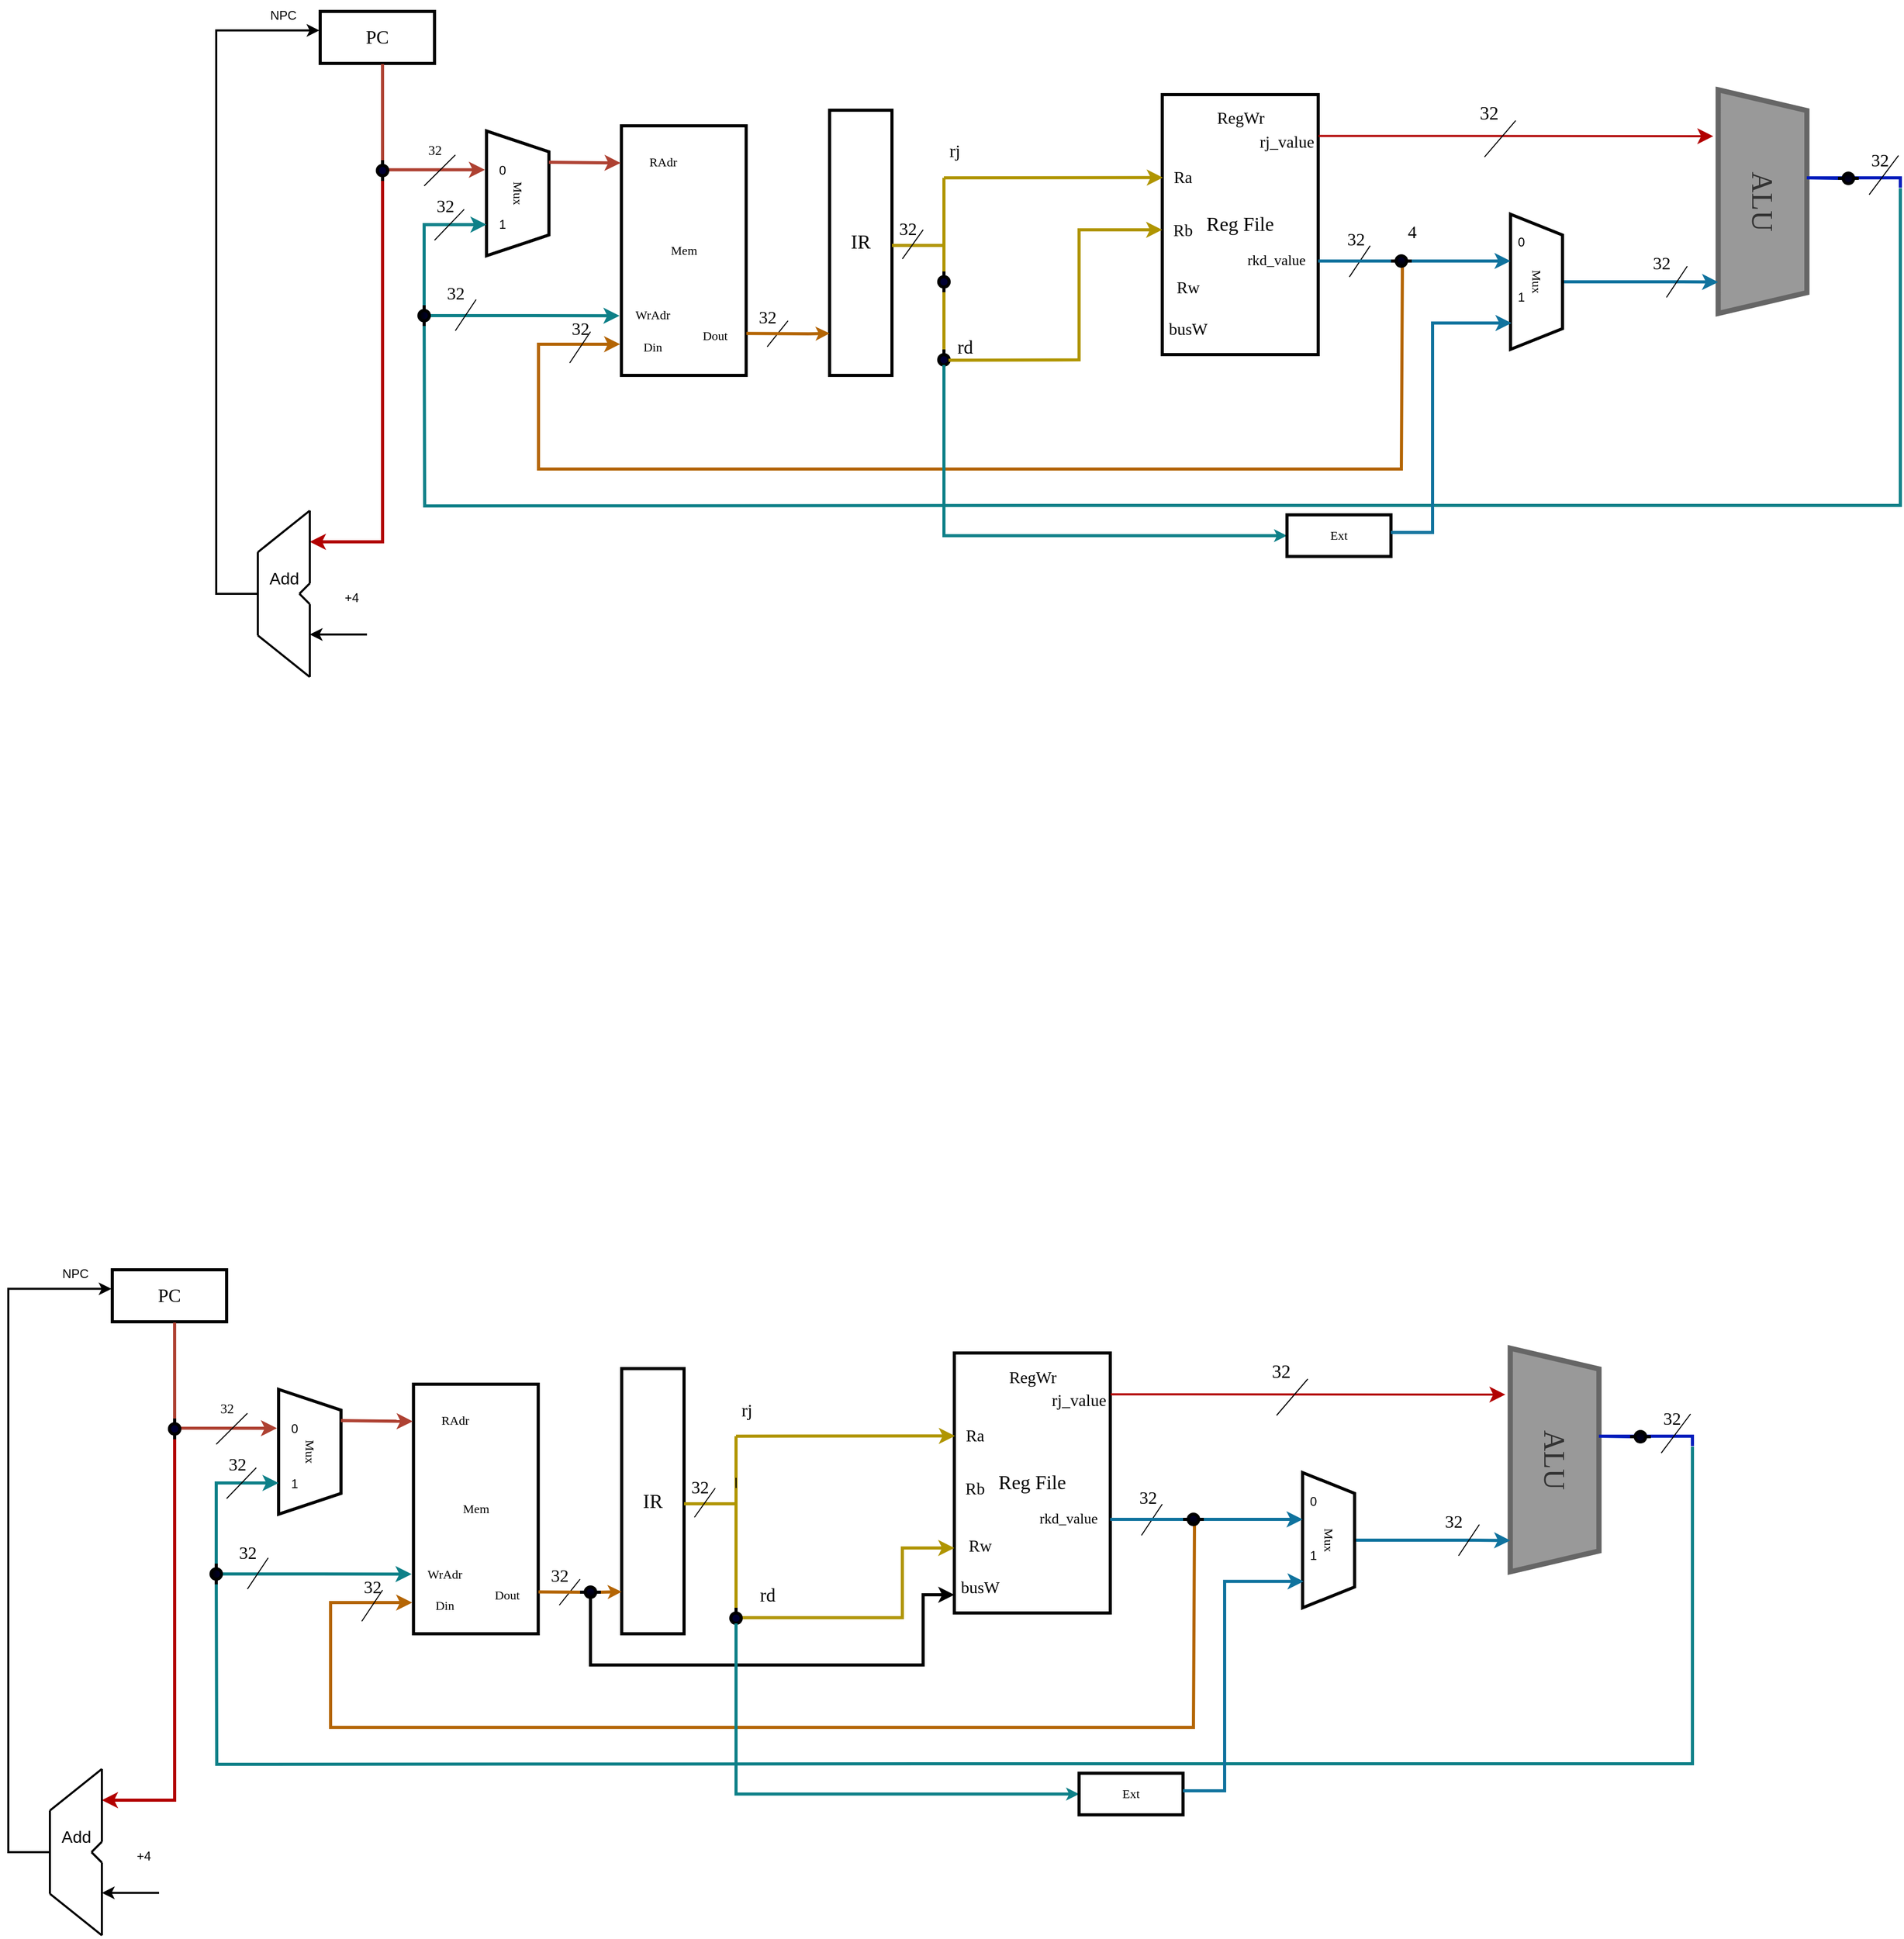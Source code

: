 <mxfile version="24.7.17">
  <diagram name="第 1 页" id="64uKTfu0pB5RWLWMxyp-">
    <mxGraphModel dx="3345" dy="-3328" grid="1" gridSize="10" guides="1" tooltips="1" connect="1" arrows="1" fold="1" page="1" pageScale="1" pageWidth="827" pageHeight="1169" math="0" shadow="0">
      <root>
        <mxCell id="0" />
        <mxCell id="1" parent="0" />
        <mxCell id="7J-yy7jlAREfNoWdqOCK-1" value="Mem" style="html=1;dashed=0;whiteSpace=wrap;fontFamily=Times New Roman;strokeWidth=3;" vertex="1" parent="1">
          <mxGeometry x="279.74" y="4999.97" width="120" height="240" as="geometry" />
        </mxCell>
        <mxCell id="7J-yy7jlAREfNoWdqOCK-2" value="&lt;font style=&quot;font-size: 18px;&quot;&gt;PC&lt;/font&gt;" style="html=1;dashed=0;whiteSpace=wrap;fontFamily=Times New Roman;strokeWidth=3;" vertex="1" parent="1">
          <mxGeometry x="-10.0" y="4889.97" width="110" height="50" as="geometry" />
        </mxCell>
        <mxCell id="7J-yy7jlAREfNoWdqOCK-3" value="&lt;font style=&quot;font-size: 19px;&quot;&gt;Reg File&lt;/font&gt;" style="html=1;dashed=0;whiteSpace=wrap;fontFamily=Times New Roman;strokeWidth=3;" vertex="1" parent="1">
          <mxGeometry x="800" y="4969.97" width="150" height="250" as="geometry" />
        </mxCell>
        <mxCell id="7J-yy7jlAREfNoWdqOCK-4" value="&lt;font style=&quot;font-size: 19px;&quot;&gt;IR&lt;/font&gt;" style="html=1;dashed=0;whiteSpace=wrap;fontFamily=Times New Roman;strokeWidth=3;" vertex="1" parent="1">
          <mxGeometry x="480" y="4984.97" width="60" height="255" as="geometry" />
        </mxCell>
        <mxCell id="7J-yy7jlAREfNoWdqOCK-5" value="Mux" style="shape=trapezoid;perimeter=trapezoidPerimeter;whiteSpace=wrap;html=1;fixedSize=1;rotation=90;fontFamily=Times New Roman;strokeWidth=3;" vertex="1" parent="1">
          <mxGeometry x="120" y="5034.97" width="120" height="60" as="geometry" />
        </mxCell>
        <mxCell id="7J-yy7jlAREfNoWdqOCK-6" style="edgeStyle=orthogonalEdgeStyle;rounded=0;orthogonalLoop=1;jettySize=auto;html=1;entryX=0.311;entryY=1.025;entryDx=0;entryDy=0;entryPerimeter=0;fontFamily=Times New Roman;strokeWidth=3;fillColor=#fad9d5;strokeColor=#ae4132;exitX=0.545;exitY=1.014;exitDx=0;exitDy=0;exitPerimeter=0;" edge="1" parent="1" source="7J-yy7jlAREfNoWdqOCK-2" target="7J-yy7jlAREfNoWdqOCK-5">
          <mxGeometry relative="1" as="geometry">
            <Array as="points">
              <mxPoint x="50" y="5041.97" />
            </Array>
            <mxPoint x="35" y="4952.97" as="sourcePoint" />
          </mxGeometry>
        </mxCell>
        <mxCell id="7J-yy7jlAREfNoWdqOCK-7" style="rounded=0;orthogonalLoop=1;jettySize=auto;html=1;exitX=0.25;exitY=0;exitDx=0;exitDy=0;entryX=-0.006;entryY=0.149;entryDx=0;entryDy=0;entryPerimeter=0;fontFamily=Times New Roman;strokeWidth=3;fillColor=#fad9d5;strokeColor=#ae4132;" edge="1" parent="1" source="7J-yy7jlAREfNoWdqOCK-5">
          <mxGeometry relative="1" as="geometry">
            <mxPoint x="279.02" y="5035.73" as="targetPoint" />
          </mxGeometry>
        </mxCell>
        <mxCell id="7J-yy7jlAREfNoWdqOCK-8" style="edgeStyle=none;rounded=0;orthogonalLoop=1;jettySize=auto;html=1;exitX=1;exitY=0.5;exitDx=0;exitDy=0;fontFamily=Times New Roman;strokeWidth=3;fillColor=#fad7ac;strokeColor=#b46504;endSize=4;" edge="1" parent="1">
          <mxGeometry relative="1" as="geometry">
            <mxPoint x="460" y="5199.97" as="sourcePoint" />
            <mxPoint x="480" y="5199.55" as="targetPoint" />
          </mxGeometry>
        </mxCell>
        <mxCell id="7J-yy7jlAREfNoWdqOCK-9" value="" style="endArrow=none;html=1;rounded=0;fontFamily=Times New Roman;strokeWidth=3;fillColor=#e3c800;strokeColor=#B09500;" edge="1" parent="1">
          <mxGeometry width="50" height="50" relative="1" as="geometry">
            <mxPoint x="540" y="5114.97" as="sourcePoint" />
            <mxPoint x="590" y="5114.97" as="targetPoint" />
          </mxGeometry>
        </mxCell>
        <mxCell id="7J-yy7jlAREfNoWdqOCK-10" value="" style="endArrow=none;html=1;rounded=0;fontFamily=Times New Roman;strokeWidth=3;fillColor=#e3c800;strokeColor=#B09500;" edge="1" parent="1">
          <mxGeometry width="50" height="50" relative="1" as="geometry">
            <mxPoint x="590" y="5110" as="sourcePoint" />
            <mxPoint x="590" y="5049.97" as="targetPoint" />
            <Array as="points" />
          </mxGeometry>
        </mxCell>
        <mxCell id="7J-yy7jlAREfNoWdqOCK-11" value="" style="endArrow=classic;html=1;rounded=0;entryX=0.004;entryY=0.319;entryDx=0;entryDy=0;entryPerimeter=0;fontFamily=Times New Roman;strokeWidth=3;fillColor=#e3c800;strokeColor=#B09500;" edge="1" parent="1" target="7J-yy7jlAREfNoWdqOCK-3">
          <mxGeometry width="50" height="50" relative="1" as="geometry">
            <mxPoint x="590" y="5049.97" as="sourcePoint" />
            <mxPoint x="760" y="5099.97" as="targetPoint" />
          </mxGeometry>
        </mxCell>
        <mxCell id="7J-yy7jlAREfNoWdqOCK-12" value="32" style="text;html=1;align=center;verticalAlign=middle;resizable=0;points=[];autosize=1;strokeColor=none;fillColor=none;fontFamily=Times New Roman;fontSize=17;strokeWidth=2;" vertex="1" parent="1">
          <mxGeometry x="535" y="5085.31" width="40" height="30" as="geometry" />
        </mxCell>
        <mxCell id="7J-yy7jlAREfNoWdqOCK-19" value="" style="endArrow=none;html=1;rounded=0;fontFamily=Times New Roman;strokeWidth=3;fillColor=#e3c800;strokeColor=#B09500;" edge="1" parent="1" source="7J-yy7jlAREfNoWdqOCK-114">
          <mxGeometry width="50" height="50" relative="1" as="geometry">
            <mxPoint x="590" y="5339.97" as="sourcePoint" />
            <mxPoint x="590" y="5109.97" as="targetPoint" />
          </mxGeometry>
        </mxCell>
        <mxCell id="7J-yy7jlAREfNoWdqOCK-23" value="" style="pointerEvents=1;verticalLabelPosition=bottom;shadow=0;dashed=0;align=center;html=1;verticalAlign=top;shape=mxgraph.electrical.plc_ladder.output_2;rotation=90;gradientColor=#000033;fillColor=#000033;fontFamily=Times New Roman;strokeWidth=3;" vertex="1" parent="1">
          <mxGeometry x="580" y="5219.97" width="20" height="10" as="geometry" />
        </mxCell>
        <mxCell id="7J-yy7jlAREfNoWdqOCK-24" value="" style="endArrow=classic;html=1;rounded=0;exitX=0.522;exitY=0.056;exitDx=0;exitDy=0;exitPerimeter=0;entryX=0;entryY=0.5;entryDx=0;entryDy=0;fontFamily=Times New Roman;strokeWidth=3;fillColor=#e3c800;strokeColor=#B09500;" edge="1" parent="1" source="7J-yy7jlAREfNoWdqOCK-23" target="7J-yy7jlAREfNoWdqOCK-61">
          <mxGeometry width="50" height="50" relative="1" as="geometry">
            <mxPoint x="700" y="5319.97" as="sourcePoint" />
            <mxPoint x="650" y="5224.93" as="targetPoint" />
            <Array as="points">
              <mxPoint x="720" y="5225" />
              <mxPoint x="720" y="5100" />
            </Array>
          </mxGeometry>
        </mxCell>
        <mxCell id="7J-yy7jlAREfNoWdqOCK-25" value="rj" style="text;html=1;align=center;verticalAlign=middle;resizable=0;points=[];autosize=1;strokeColor=none;fillColor=none;fontFamily=Times New Roman;fontSize=17;" vertex="1" parent="1">
          <mxGeometry x="585" y="5010.47" width="30" height="30" as="geometry" />
        </mxCell>
        <mxCell id="7J-yy7jlAREfNoWdqOCK-27" value="&lt;font style=&quot;font-size: 18px;&quot;&gt;rd&lt;/font&gt;" style="text;html=1;align=center;verticalAlign=middle;resizable=0;points=[];autosize=1;strokeColor=none;fillColor=none;fontFamily=Times New Roman;" vertex="1" parent="1">
          <mxGeometry x="590" y="5192.97" width="40" height="40" as="geometry" />
        </mxCell>
        <mxCell id="7J-yy7jlAREfNoWdqOCK-28" value="" style="edgeStyle=elbowEdgeStyle;rounded=0;orthogonalLoop=1;jettySize=auto;html=1;fillColor=#0050ef;strokeColor=#001DBC;strokeWidth=3;endSize=4;endArrow=none;endFill=0;" edge="1" parent="1">
          <mxGeometry relative="1" as="geometry">
            <mxPoint x="1420" y="5049.97" as="sourcePoint" />
            <mxPoint x="1510" y="5059.47" as="targetPoint" />
            <Array as="points">
              <mxPoint x="1510" y="5059.47" />
            </Array>
          </mxGeometry>
        </mxCell>
        <mxCell id="7J-yy7jlAREfNoWdqOCK-29" value="&lt;font style=&quot;font-size: 28px;&quot;&gt;ALU&lt;/font&gt;" style="shape=trapezoid;perimeter=trapezoidPerimeter;whiteSpace=wrap;html=1;fixedSize=1;rotation=90;fillColor=#999999;strokeColor=#666666;fontColor=#333333;fontFamily=Times New Roman;strokeWidth=5;" vertex="1" parent="1">
          <mxGeometry x="1269.92" y="5030.2" width="215.01" height="85.34" as="geometry" />
        </mxCell>
        <mxCell id="7J-yy7jlAREfNoWdqOCK-30" value="" style="edgeStyle=orthogonalEdgeStyle;rounded=0;orthogonalLoop=1;jettySize=auto;html=1;strokeWidth=2;entryX=-0.007;entryY=0.366;entryDx=0;entryDy=0;entryPerimeter=0;" edge="1" parent="1" target="7J-yy7jlAREfNoWdqOCK-2">
          <mxGeometry relative="1" as="geometry">
            <mxPoint x="-70" y="5449.97" as="sourcePoint" />
            <mxPoint x="-140" y="4909.97" as="targetPoint" />
            <Array as="points">
              <mxPoint x="-110" y="5449.97" />
              <mxPoint x="-110" y="4907.97" />
            </Array>
          </mxGeometry>
        </mxCell>
        <mxCell id="7J-yy7jlAREfNoWdqOCK-31" style="edgeStyle=orthogonalEdgeStyle;rounded=0;orthogonalLoop=1;jettySize=auto;html=1;strokeWidth=2;" edge="1" parent="1">
          <mxGeometry relative="1" as="geometry">
            <mxPoint x="-20" y="5489.08" as="targetPoint" />
            <mxPoint x="35" y="5489.101" as="sourcePoint" />
          </mxGeometry>
        </mxCell>
        <mxCell id="7J-yy7jlAREfNoWdqOCK-33" value="" style="endArrow=classic;html=1;rounded=0;exitX=1.006;exitY=0.325;exitDx=0;exitDy=0;exitPerimeter=0;fontFamily=Times New Roman;strokeWidth=2;fillColor=#e51400;strokeColor=#B20000;endSize=9;startSize=0;jumpSize=0;" edge="1" parent="1" source="7J-yy7jlAREfNoWdqOCK-51">
          <mxGeometry width="50" height="50" relative="1" as="geometry">
            <mxPoint x="951.75" y="5012.47" as="sourcePoint" />
            <mxPoint x="1330" y="5009.97" as="targetPoint" />
          </mxGeometry>
        </mxCell>
        <mxCell id="7J-yy7jlAREfNoWdqOCK-34" value="32" style="edgeLabel;html=1;align=center;verticalAlign=middle;resizable=0;points=[];fontFamily=Times New Roman;fontSize=18;" vertex="1" connectable="0" parent="7J-yy7jlAREfNoWdqOCK-33">
          <mxGeometry x="-0.512" y="-3" relative="1" as="geometry">
            <mxPoint x="71" y="-25" as="offset" />
          </mxGeometry>
        </mxCell>
        <mxCell id="7J-yy7jlAREfNoWdqOCK-35" value="" style="endArrow=classic;html=1;rounded=0;fontFamily=Times New Roman;strokeWidth=3;fillColor=#e51400;strokeColor=#B20000;" edge="1" parent="1">
          <mxGeometry width="50" height="50" relative="1" as="geometry">
            <mxPoint x="50" y="5035.12" as="sourcePoint" />
            <mxPoint x="-20" y="5399.97" as="targetPoint" />
            <Array as="points">
              <mxPoint x="50" y="5399.97" />
            </Array>
          </mxGeometry>
        </mxCell>
        <mxCell id="7J-yy7jlAREfNoWdqOCK-36" style="edgeStyle=elbowEdgeStyle;rounded=0;orthogonalLoop=1;jettySize=auto;html=1;exitX=0.5;exitY=0;exitDx=0;exitDy=0;entryX=0.86;entryY=1;entryDx=0;entryDy=0;entryPerimeter=0;strokeWidth=3;fillColor=#b1ddf0;strokeColor=#10739e;" edge="1" parent="1" source="7J-yy7jlAREfNoWdqOCK-37" target="7J-yy7jlAREfNoWdqOCK-29">
          <mxGeometry relative="1" as="geometry">
            <mxPoint x="1335" y="5092.47" as="targetPoint" />
            <mxPoint x="1190" y="5207.47" as="sourcePoint" />
            <Array as="points">
              <mxPoint x="1300" y="5119.97" />
            </Array>
          </mxGeometry>
        </mxCell>
        <mxCell id="7J-yy7jlAREfNoWdqOCK-37" value="Mux" style="shape=trapezoid;perimeter=trapezoidPerimeter;whiteSpace=wrap;html=1;fixedSize=1;rotation=90;fontFamily=Times New Roman;strokeWidth=3;" vertex="1" parent="1">
          <mxGeometry x="1095" y="5124.97" width="130" height="50" as="geometry" />
        </mxCell>
        <mxCell id="7J-yy7jlAREfNoWdqOCK-38" value="" style="endArrow=none;html=1;rounded=0;fontFamily=Times New Roman;" edge="1" parent="1">
          <mxGeometry width="50" height="50" relative="1" as="geometry">
            <mxPoint x="1110" y="5029.97" as="sourcePoint" />
            <mxPoint x="1140" y="4994.97" as="targetPoint" />
          </mxGeometry>
        </mxCell>
        <mxCell id="7J-yy7jlAREfNoWdqOCK-39" value="" style="endArrow=classic;html=1;rounded=0;exitX=1;exitY=0.5;exitDx=0;exitDy=0;exitPerimeter=0;fontFamily=Times New Roman;strokeWidth=3;fillColor=#b1ddf0;strokeColor=#10739e;entryX=0.346;entryY=0.998;entryDx=0;entryDy=0;entryPerimeter=0;" edge="1" parent="1" source="7J-yy7jlAREfNoWdqOCK-44" target="7J-yy7jlAREfNoWdqOCK-37">
          <mxGeometry width="50" height="50" relative="1" as="geometry">
            <mxPoint x="1000" y="5209.97" as="sourcePoint" />
            <mxPoint x="1135" y="5127.97" as="targetPoint" />
            <Array as="points" />
          </mxGeometry>
        </mxCell>
        <mxCell id="7J-yy7jlAREfNoWdqOCK-40" value="32" style="edgeLabel;html=1;align=center;verticalAlign=middle;resizable=0;points=[];fontFamily=Times New Roman;fontSize=17;" vertex="1" connectable="0" parent="1">
          <mxGeometry x="969.996" y="5124.971" as="geometry">
            <mxPoint x="16" y="-15" as="offset" />
          </mxGeometry>
        </mxCell>
        <mxCell id="7J-yy7jlAREfNoWdqOCK-41" value="" style="endArrow=none;html=1;rounded=0;fontFamily=Times New Roman;" edge="1" parent="1">
          <mxGeometry width="50" height="50" relative="1" as="geometry">
            <mxPoint x="980" y="5145.31" as="sourcePoint" />
            <mxPoint x="1000" y="5115.31" as="targetPoint" />
          </mxGeometry>
        </mxCell>
        <mxCell id="7J-yy7jlAREfNoWdqOCK-42" value="" style="edgeStyle=none;orthogonalLoop=1;jettySize=auto;html=1;rounded=0;entryX=-0.01;entryY=0.875;entryDx=0;entryDy=0;entryPerimeter=0;fontFamily=Times New Roman;strokeWidth=3;fillColor=#fad7ac;strokeColor=#b46504;exitX=0.55;exitY=1.1;exitDx=0;exitDy=0;exitPerimeter=0;" edge="1" parent="1" source="7J-yy7jlAREfNoWdqOCK-44">
          <mxGeometry width="80" relative="1" as="geometry">
            <mxPoint x="1030" y="5169.97" as="sourcePoint" />
            <mxPoint x="278.54" y="5209.97" as="targetPoint" />
            <Array as="points">
              <mxPoint x="1030" y="5329.97" />
              <mxPoint x="200" y="5329.97" />
              <mxPoint x="200" y="5209.97" />
            </Array>
          </mxGeometry>
        </mxCell>
        <mxCell id="7J-yy7jlAREfNoWdqOCK-43" value="" style="endArrow=none;html=1;rounded=0;entryX=0;entryY=0.5;entryDx=0;entryDy=0;entryPerimeter=0;endFill=0;fontFamily=Times New Roman;strokeWidth=3;fillColor=#b1ddf0;strokeColor=#10739e;" edge="1" parent="1" target="7J-yy7jlAREfNoWdqOCK-44">
          <mxGeometry width="50" height="50" relative="1" as="geometry">
            <mxPoint x="950" y="5129.97" as="sourcePoint" />
            <mxPoint x="1135" y="5156.97" as="targetPoint" />
            <Array as="points" />
          </mxGeometry>
        </mxCell>
        <mxCell id="7J-yy7jlAREfNoWdqOCK-44" value="" style="pointerEvents=1;verticalLabelPosition=bottom;shadow=0;dashed=0;align=center;html=1;verticalAlign=top;shape=mxgraph.electrical.plc_ladder.output_2;fillColor=#000033;fillStyle=dots;gradientColor=default;fontFamily=Times New Roman;strokeWidth=3;" vertex="1" parent="1">
          <mxGeometry x="1020" y="5124.97" width="20" height="10" as="geometry" />
        </mxCell>
        <mxCell id="7J-yy7jlAREfNoWdqOCK-46" value="0" style="text;strokeColor=none;align=center;fillColor=none;html=1;verticalAlign=middle;whiteSpace=wrap;rounded=0;" vertex="1" parent="1">
          <mxGeometry x="1140" y="5109.97" width="11" height="5" as="geometry" />
        </mxCell>
        <mxCell id="7J-yy7jlAREfNoWdqOCK-47" value="1" style="text;strokeColor=none;align=center;fillColor=none;html=1;verticalAlign=middle;whiteSpace=wrap;rounded=0;" vertex="1" parent="1">
          <mxGeometry x="1140" y="5162.47" width="11" height="5" as="geometry" />
        </mxCell>
        <mxCell id="7J-yy7jlAREfNoWdqOCK-50" value="&lt;font style=&quot;font-size: 14px;&quot; face=&quot;Times New Roman&quot;&gt;rkd_value&lt;/font&gt;" style="text;strokeColor=none;align=center;fillColor=none;html=1;verticalAlign=middle;whiteSpace=wrap;rounded=0;" vertex="1" parent="1">
          <mxGeometry x="880" y="5114.97" width="60" height="30" as="geometry" />
        </mxCell>
        <mxCell id="7J-yy7jlAREfNoWdqOCK-51" value="&lt;font style=&quot;font-size: 16px;&quot; face=&quot;Times New Roman&quot;&gt;rj_value&lt;/font&gt;" style="text;strokeColor=none;align=center;fillColor=none;html=1;verticalAlign=middle;whiteSpace=wrap;rounded=0;" vertex="1" parent="1">
          <mxGeometry x="890" y="4999.97" width="60" height="30" as="geometry" />
        </mxCell>
        <mxCell id="7J-yy7jlAREfNoWdqOCK-52" value="0" style="text;strokeColor=none;align=center;fillColor=none;html=1;verticalAlign=middle;whiteSpace=wrap;rounded=0;" vertex="1" parent="1">
          <mxGeometry x="160" y="5040.47" width="11" height="5" as="geometry" />
        </mxCell>
        <mxCell id="7J-yy7jlAREfNoWdqOCK-53" value="1" style="text;strokeColor=none;align=center;fillColor=none;html=1;verticalAlign=middle;whiteSpace=wrap;rounded=0;" vertex="1" parent="1">
          <mxGeometry x="160" y="5092.97" width="11" height="5" as="geometry" />
        </mxCell>
        <mxCell id="7J-yy7jlAREfNoWdqOCK-54" value="" style="endArrow=none;html=1;rounded=0;fontFamily=Times New Roman;" edge="1" parent="1">
          <mxGeometry width="50" height="50" relative="1" as="geometry">
            <mxPoint x="420" y="5212.47" as="sourcePoint" />
            <mxPoint x="440" y="5187.47" as="targetPoint" />
          </mxGeometry>
        </mxCell>
        <mxCell id="7J-yy7jlAREfNoWdqOCK-55" value="&lt;font style=&quot;font-size: 13px;&quot;&gt;32&lt;/font&gt;" style="text;html=1;align=center;verticalAlign=middle;resizable=0;points=[];autosize=1;strokeColor=none;fillColor=none;fontFamily=Times New Roman;fontSize=17;" vertex="1" parent="1">
          <mxGeometry x="80" y="5007.97" width="40" height="30" as="geometry" />
        </mxCell>
        <mxCell id="7J-yy7jlAREfNoWdqOCK-56" value="" style="endArrow=none;html=1;rounded=0;fontFamily=Times New Roman;" edge="1" parent="1">
          <mxGeometry width="50" height="50" relative="1" as="geometry">
            <mxPoint x="90" y="5057.72" as="sourcePoint" />
            <mxPoint x="120" y="5027.97" as="targetPoint" />
            <Array as="points">
              <mxPoint x="90" y="5058.22" />
            </Array>
          </mxGeometry>
        </mxCell>
        <mxCell id="7J-yy7jlAREfNoWdqOCK-60" value="&lt;font face=&quot;Times New Roman&quot; style=&quot;font-size: 16px;&quot;&gt;Ra&lt;/font&gt;" style="text;strokeColor=none;align=center;fillColor=none;html=1;verticalAlign=middle;whiteSpace=wrap;rounded=0;" vertex="1" parent="1">
          <mxGeometry x="790" y="5033.97" width="60" height="30" as="geometry" />
        </mxCell>
        <mxCell id="7J-yy7jlAREfNoWdqOCK-61" value="&lt;font face=&quot;Times New Roman&quot; style=&quot;font-size: 16px;&quot;&gt;Rb&lt;/font&gt;" style="text;strokeColor=none;align=center;fillColor=none;html=1;verticalAlign=middle;whiteSpace=wrap;rounded=0;" vertex="1" parent="1">
          <mxGeometry x="800" y="5084.97" width="40" height="30" as="geometry" />
        </mxCell>
        <mxCell id="7J-yy7jlAREfNoWdqOCK-62" value="&lt;font face=&quot;Times New Roman&quot; style=&quot;font-size: 16px;&quot;&gt;Rw&lt;/font&gt;" style="text;strokeColor=none;align=center;fillColor=none;html=1;verticalAlign=middle;whiteSpace=wrap;rounded=0;" vertex="1" parent="1">
          <mxGeometry x="810" y="5139.97" width="30" height="30" as="geometry" />
        </mxCell>
        <mxCell id="7J-yy7jlAREfNoWdqOCK-63" value="&lt;font face=&quot;Times New Roman&quot; style=&quot;font-size: 16px;&quot;&gt;busW&lt;/font&gt;" style="text;strokeColor=none;align=center;fillColor=none;html=1;verticalAlign=middle;whiteSpace=wrap;rounded=0;" vertex="1" parent="1">
          <mxGeometry x="800" y="5179.97" width="50" height="30" as="geometry" />
        </mxCell>
        <mxCell id="7J-yy7jlAREfNoWdqOCK-64" value="32" style="text;html=1;align=center;verticalAlign=middle;resizable=0;points=[];autosize=1;strokeColor=none;fillColor=none;fontFamily=Times New Roman;fontSize=17;" vertex="1" parent="1">
          <mxGeometry x="400" y="5169.97" width="40" height="30" as="geometry" />
        </mxCell>
        <mxCell id="7J-yy7jlAREfNoWdqOCK-65" value="" style="endArrow=none;html=1;rounded=0;fontFamily=Times New Roman;" edge="1" parent="1">
          <mxGeometry width="50" height="50" relative="1" as="geometry">
            <mxPoint x="550" y="5127.97" as="sourcePoint" />
            <mxPoint x="570" y="5099.97" as="targetPoint" />
          </mxGeometry>
        </mxCell>
        <mxCell id="7J-yy7jlAREfNoWdqOCK-66" value="" style="edgeStyle=none;rounded=0;orthogonalLoop=1;jettySize=auto;html=1;exitX=1;exitY=0.5;exitDx=0;exitDy=0;fontFamily=Times New Roman;endArrow=none;endFill=0;strokeWidth=3;fillColor=#fad7ac;strokeColor=#b46504;" edge="1" parent="1">
          <mxGeometry relative="1" as="geometry">
            <mxPoint x="400" y="5199.66" as="sourcePoint" />
            <mxPoint x="460" y="5200" as="targetPoint" />
          </mxGeometry>
        </mxCell>
        <mxCell id="7J-yy7jlAREfNoWdqOCK-68" style="edgeStyle=orthogonalEdgeStyle;rounded=0;orthogonalLoop=1;jettySize=auto;html=1;elbow=vertical;entryX=0.75;entryY=1;entryDx=0;entryDy=0;strokeWidth=3;fillColor=#b0e3e6;strokeColor=#0e8088;" edge="1" parent="1" source="7J-yy7jlAREfNoWdqOCK-72" target="7J-yy7jlAREfNoWdqOCK-5">
          <mxGeometry relative="1" as="geometry">
            <mxPoint x="80" y="5719.97" as="targetPoint" />
            <mxPoint x="90" y="5189.97" as="sourcePoint" />
            <Array as="points">
              <mxPoint x="90" y="5094.97" />
            </Array>
          </mxGeometry>
        </mxCell>
        <mxCell id="7J-yy7jlAREfNoWdqOCK-69" value="" style="edgeStyle=orthogonalEdgeStyle;rounded=0;orthogonalLoop=1;jettySize=auto;html=1;exitX=1;exitY=0.5;exitDx=0;exitDy=0;exitPerimeter=0;elbow=vertical;endArrow=none;endFill=0;strokeWidth=3;fillColor=#b0e3e6;strokeColor=#0e8088;" edge="1" parent="1">
          <mxGeometry relative="1" as="geometry">
            <mxPoint x="90" y="5179.97" as="targetPoint" />
            <mxPoint x="790" y="5364.97" as="sourcePoint" />
            <Array as="points" />
          </mxGeometry>
        </mxCell>
        <mxCell id="7J-yy7jlAREfNoWdqOCK-70" value="" style="edgeStyle=orthogonalEdgeStyle;rounded=0;orthogonalLoop=1;jettySize=auto;html=1;elbow=vertical;entryX=0.745;entryY=0.492;entryDx=0;entryDy=0;endArrow=none;endFill=0;entryPerimeter=0;" edge="1" parent="1" target="7J-yy7jlAREfNoWdqOCK-72">
          <mxGeometry relative="1" as="geometry">
            <mxPoint x="150" y="5094.97" as="targetPoint" />
            <mxPoint x="90" y="5189.97" as="sourcePoint" />
            <Array as="points">
              <mxPoint x="90" y="5189.97" />
              <mxPoint x="90" y="5189.97" />
            </Array>
          </mxGeometry>
        </mxCell>
        <mxCell id="7J-yy7jlAREfNoWdqOCK-71" style="edgeStyle=orthogonalEdgeStyle;rounded=0;orthogonalLoop=1;jettySize=auto;html=1;elbow=vertical;entryX=-0.015;entryY=0.761;entryDx=0;entryDy=0;entryPerimeter=0;strokeWidth=3;fillColor=#b0e3e6;strokeColor=#0e8088;" edge="1" parent="1" source="7J-yy7jlAREfNoWdqOCK-72">
          <mxGeometry relative="1" as="geometry">
            <mxPoint x="277.94" y="5182.61" as="targetPoint" />
          </mxGeometry>
        </mxCell>
        <mxCell id="7J-yy7jlAREfNoWdqOCK-72" value="" style="pointerEvents=1;verticalLabelPosition=bottom;shadow=0;dashed=0;align=center;html=1;verticalAlign=top;shape=mxgraph.electrical.plc_ladder.output_2;fillColor=#000033;fillStyle=dots;gradientColor=default;rotation=90;fontFamily=Times New Roman;strokeWidth=3;" vertex="1" parent="1">
          <mxGeometry x="80" y="5177.47" width="20" height="10" as="geometry" />
        </mxCell>
        <mxCell id="7J-yy7jlAREfNoWdqOCK-73" value="&lt;font face=&quot;Times New Roman&quot;&gt;WrAdr&lt;/font&gt;" style="text;strokeColor=none;align=center;fillColor=none;html=1;verticalAlign=middle;whiteSpace=wrap;rounded=0;" vertex="1" parent="1">
          <mxGeometry x="280" y="5167.47" width="60" height="30" as="geometry" />
        </mxCell>
        <mxCell id="7J-yy7jlAREfNoWdqOCK-74" value="&lt;font face=&quot;Times New Roman&quot;&gt;RAdr&lt;/font&gt;" style="text;strokeColor=none;align=center;fillColor=none;html=1;verticalAlign=middle;whiteSpace=wrap;rounded=0;" vertex="1" parent="1">
          <mxGeometry x="290" y="5019.97" width="60" height="30" as="geometry" />
        </mxCell>
        <mxCell id="7J-yy7jlAREfNoWdqOCK-75" value="&lt;font face=&quot;Times New Roman&quot;&gt;Din&lt;/font&gt;" style="text;strokeColor=none;align=center;fillColor=none;html=1;verticalAlign=middle;whiteSpace=wrap;rounded=0;" vertex="1" parent="1">
          <mxGeometry x="280" y="5197.97" width="60" height="30" as="geometry" />
        </mxCell>
        <mxCell id="7J-yy7jlAREfNoWdqOCK-76" value="&lt;font face=&quot;Times New Roman&quot;&gt;Dout&lt;/font&gt;" style="text;strokeColor=none;align=center;fillColor=none;html=1;verticalAlign=middle;whiteSpace=wrap;rounded=0;" vertex="1" parent="1">
          <mxGeometry x="340" y="5187.47" width="60" height="30" as="geometry" />
        </mxCell>
        <mxCell id="7J-yy7jlAREfNoWdqOCK-77" value="32" style="text;html=1;align=center;verticalAlign=middle;resizable=0;points=[];autosize=1;strokeColor=none;fillColor=none;fontFamily=Times New Roman;fontSize=17;" vertex="1" parent="1">
          <mxGeometry x="90" y="5062.97" width="40" height="30" as="geometry" />
        </mxCell>
        <mxCell id="7J-yy7jlAREfNoWdqOCK-78" value="" style="endArrow=none;html=1;rounded=0;fontFamily=Times New Roman;entryX=0.962;entryY=0.579;entryDx=0;entryDy=0;entryPerimeter=0;" edge="1" parent="1" target="7J-yy7jlAREfNoWdqOCK-77">
          <mxGeometry width="50" height="50" relative="1" as="geometry">
            <mxPoint x="100" y="5109.97" as="sourcePoint" />
            <mxPoint x="130" y="5081.97" as="targetPoint" />
          </mxGeometry>
        </mxCell>
        <mxCell id="7J-yy7jlAREfNoWdqOCK-79" value="32" style="text;html=1;align=center;verticalAlign=middle;resizable=0;points=[];autosize=1;strokeColor=none;fillColor=none;fontFamily=Times New Roman;fontSize=17;" vertex="1" parent="1">
          <mxGeometry x="100" y="5147.47" width="40" height="30" as="geometry" />
        </mxCell>
        <mxCell id="7J-yy7jlAREfNoWdqOCK-80" value="" style="endArrow=none;html=1;rounded=0;fontFamily=Times New Roman;" edge="1" parent="1">
          <mxGeometry width="50" height="50" relative="1" as="geometry">
            <mxPoint x="120" y="5196.97" as="sourcePoint" />
            <mxPoint x="140" y="5166.97" as="targetPoint" />
          </mxGeometry>
        </mxCell>
        <mxCell id="7J-yy7jlAREfNoWdqOCK-81" value="32" style="text;html=1;align=center;verticalAlign=middle;resizable=0;points=[];autosize=1;strokeColor=none;fillColor=none;fontFamily=Times New Roman;fontSize=17;" vertex="1" parent="1">
          <mxGeometry x="220" y="5180.97" width="40" height="30" as="geometry" />
        </mxCell>
        <mxCell id="7J-yy7jlAREfNoWdqOCK-82" value="" style="endArrow=none;html=1;rounded=0;fontFamily=Times New Roman;" edge="1" parent="1">
          <mxGeometry width="50" height="50" relative="1" as="geometry">
            <mxPoint x="230" y="5227.97" as="sourcePoint" />
            <mxPoint x="250" y="5197.97" as="targetPoint" />
          </mxGeometry>
        </mxCell>
        <mxCell id="7J-yy7jlAREfNoWdqOCK-83" value="4" style="text;html=1;align=center;verticalAlign=middle;resizable=0;points=[];autosize=1;strokeColor=none;fillColor=none;fontSize=17;fontFamily=Times New Roman;" vertex="1" parent="1">
          <mxGeometry x="1025" y="5087.97" width="30" height="30" as="geometry" />
        </mxCell>
        <mxCell id="7J-yy7jlAREfNoWdqOCK-86" value="32" style="text;html=1;align=center;verticalAlign=middle;resizable=0;points=[];autosize=1;strokeColor=none;fillColor=none;fontFamily=Times New Roman;fontSize=17;" vertex="1" parent="1">
          <mxGeometry x="1260" y="5117.97" width="40" height="30" as="geometry" />
        </mxCell>
        <mxCell id="7J-yy7jlAREfNoWdqOCK-87" value="" style="endArrow=none;html=1;rounded=0;fontFamily=Times New Roman;" edge="1" parent="1">
          <mxGeometry width="50" height="50" relative="1" as="geometry">
            <mxPoint x="1285" y="5164.97" as="sourcePoint" />
            <mxPoint x="1305" y="5134.97" as="targetPoint" />
          </mxGeometry>
        </mxCell>
        <mxCell id="7J-yy7jlAREfNoWdqOCK-88" value="32" style="text;html=1;align=center;verticalAlign=middle;resizable=0;points=[];autosize=1;fontFamily=Times New Roman;fontSize=17;" vertex="1" parent="1">
          <mxGeometry x="1470" y="5019.14" width="40" height="30" as="geometry" />
        </mxCell>
        <mxCell id="7J-yy7jlAREfNoWdqOCK-89" value="" style="endArrow=none;html=1;rounded=0;fontFamily=Times New Roman;entryX=0.955;entryY=0.315;entryDx=0;entryDy=0;entryPerimeter=0;" edge="1" parent="1" target="7J-yy7jlAREfNoWdqOCK-88">
          <mxGeometry width="50" height="50" relative="1" as="geometry">
            <mxPoint x="1480" y="5066.14" as="sourcePoint" />
            <mxPoint x="1500" y="5036.14" as="targetPoint" />
          </mxGeometry>
        </mxCell>
        <mxCell id="7J-yy7jlAREfNoWdqOCK-90" value="" style="edgeStyle=elbowEdgeStyle;rounded=0;orthogonalLoop=1;jettySize=auto;html=1;endArrow=none;endFill=0;strokeWidth=3;fillColor=#0050ef;strokeColor=#001DBC;" edge="1" parent="1" target="7J-yy7jlAREfNoWdqOCK-91">
          <mxGeometry relative="1" as="geometry">
            <mxPoint x="1420" y="5049.97" as="sourcePoint" />
            <mxPoint x="1592.25" y="5045.47" as="targetPoint" />
            <Array as="points">
              <mxPoint x="1420" y="5039.97" />
            </Array>
          </mxGeometry>
        </mxCell>
        <mxCell id="7J-yy7jlAREfNoWdqOCK-91" value="" style="pointerEvents=1;verticalLabelPosition=bottom;shadow=0;dashed=0;align=center;html=1;verticalAlign=top;shape=mxgraph.electrical.plc_ladder.output_2;fillColor=#000033;fillStyle=dots;gradientColor=default;fontFamily=Times New Roman;rotation=-180;strokeWidth=3;" vertex="1" parent="1">
          <mxGeometry x="1450" y="5045.47" width="20" height="10" as="geometry" />
        </mxCell>
        <mxCell id="7J-yy7jlAREfNoWdqOCK-92" value="&lt;font face=&quot;Times New Roman&quot; style=&quot;font-size: 16px;&quot;&gt;RegWr&lt;/font&gt;" style="text;html=1;align=center;verticalAlign=middle;resizable=0;points=[];autosize=1;strokeColor=none;fillColor=none;" vertex="1" parent="1">
          <mxGeometry x="840" y="4977.47" width="70" height="30" as="geometry" />
        </mxCell>
        <mxCell id="7J-yy7jlAREfNoWdqOCK-94" value="" style="edgeStyle=orthogonalEdgeStyle;rounded=0;orthogonalLoop=1;jettySize=auto;html=1;elbow=vertical;endArrow=none;endFill=0;strokeWidth=3;fillColor=#b0e3e6;strokeColor=#0e8088;" edge="1" parent="1">
          <mxGeometry relative="1" as="geometry">
            <mxPoint x="790" y="5365" as="targetPoint" />
            <mxPoint x="1510" y="5059.97" as="sourcePoint" />
            <Array as="points">
              <mxPoint x="1510" y="5059.97" />
              <mxPoint x="1510" y="5364.97" />
            </Array>
          </mxGeometry>
        </mxCell>
        <mxCell id="7J-yy7jlAREfNoWdqOCK-98" style="edgeStyle=orthogonalEdgeStyle;rounded=0;orthogonalLoop=1;jettySize=auto;html=1;elbow=vertical;endArrow=classic;endFill=1;startArrow=none;startFill=0;strokeWidth=3;fillColor=#b0e3e6;strokeColor=#0e8088;startSize=1;endSize=3;entryX=0;entryY=0.5;entryDx=0;entryDy=0;" edge="1" parent="1" target="7J-yy7jlAREfNoWdqOCK-129">
          <mxGeometry relative="1" as="geometry">
            <mxPoint x="590" y="5370" as="sourcePoint" />
            <mxPoint x="719.0" y="5489.08" as="targetPoint" />
            <Array as="points">
              <mxPoint x="590" y="5394" />
            </Array>
          </mxGeometry>
        </mxCell>
        <mxCell id="7J-yy7jlAREfNoWdqOCK-102" value="" style="pointerEvents=1;verticalLabelPosition=bottom;shadow=0;dashed=0;align=center;html=1;verticalAlign=top;shape=mxgraph.electrical.plc_ladder.output_2;rotation=90;gradientColor=#000033;fillColor=#000033;fontFamily=Times New Roman;strokeWidth=3;" vertex="1" parent="1">
          <mxGeometry x="40" y="5037.97" width="20" height="10" as="geometry" />
        </mxCell>
        <mxCell id="7J-yy7jlAREfNoWdqOCK-103" value="" style="group;rotation=-180;strokeWidth=11;" vertex="1" connectable="0" parent="1">
          <mxGeometry x="-70" y="5369.97" width="50" height="160" as="geometry" />
        </mxCell>
        <mxCell id="7J-yy7jlAREfNoWdqOCK-104" value="" style="endArrow=none;html=1;rounded=0;strokeWidth=2;movable=1;resizable=1;rotatable=1;deletable=1;editable=1;locked=0;connectable=1;" edge="1" parent="7J-yy7jlAREfNoWdqOCK-103">
          <mxGeometry width="50" height="50" relative="1" as="geometry">
            <mxPoint x="50" y="90" as="sourcePoint" />
            <mxPoint x="50" y="160" as="targetPoint" />
          </mxGeometry>
        </mxCell>
        <mxCell id="7J-yy7jlAREfNoWdqOCK-105" value="" style="endArrow=none;html=1;rounded=0;strokeWidth=2;movable=1;resizable=1;rotatable=1;deletable=1;editable=1;locked=0;connectable=1;" edge="1" parent="7J-yy7jlAREfNoWdqOCK-103">
          <mxGeometry width="50" height="50" relative="1" as="geometry">
            <mxPoint x="50" as="sourcePoint" />
            <mxPoint x="50" y="70" as="targetPoint" />
          </mxGeometry>
        </mxCell>
        <mxCell id="7J-yy7jlAREfNoWdqOCK-106" value="" style="endArrow=none;html=1;rounded=0;strokeWidth=2;movable=1;resizable=1;rotatable=1;deletable=1;editable=1;locked=0;connectable=1;" edge="1" parent="7J-yy7jlAREfNoWdqOCK-103">
          <mxGeometry width="50" height="50" relative="1" as="geometry">
            <mxPoint x="50" as="sourcePoint" />
            <mxPoint y="40" as="targetPoint" />
          </mxGeometry>
        </mxCell>
        <mxCell id="7J-yy7jlAREfNoWdqOCK-107" value="" style="endArrow=none;html=1;rounded=0;strokeWidth=2;movable=1;resizable=1;rotatable=1;deletable=1;editable=1;locked=0;connectable=1;" edge="1" parent="7J-yy7jlAREfNoWdqOCK-103">
          <mxGeometry width="50" height="50" relative="1" as="geometry">
            <mxPoint x="50" y="160" as="sourcePoint" />
            <mxPoint y="120" as="targetPoint" />
          </mxGeometry>
        </mxCell>
        <mxCell id="7J-yy7jlAREfNoWdqOCK-108" value="" style="endArrow=none;html=1;rounded=0;strokeWidth=2;movable=1;resizable=1;rotatable=1;deletable=1;editable=1;locked=0;connectable=1;" edge="1" parent="7J-yy7jlAREfNoWdqOCK-103">
          <mxGeometry width="50" height="50" relative="1" as="geometry">
            <mxPoint y="120" as="sourcePoint" />
            <mxPoint y="40" as="targetPoint" />
          </mxGeometry>
        </mxCell>
        <mxCell id="7J-yy7jlAREfNoWdqOCK-109" value="" style="endArrow=none;html=1;rounded=0;strokeWidth=2;movable=1;resizable=1;rotatable=1;deletable=1;editable=1;locked=0;connectable=1;" edge="1" parent="7J-yy7jlAREfNoWdqOCK-103">
          <mxGeometry width="50" height="50" relative="1" as="geometry">
            <mxPoint x="50" y="90" as="sourcePoint" />
            <mxPoint x="40" y="80" as="targetPoint" />
          </mxGeometry>
        </mxCell>
        <mxCell id="7J-yy7jlAREfNoWdqOCK-110" value="" style="endArrow=none;html=1;rounded=0;strokeWidth=2;movable=1;resizable=1;rotatable=1;deletable=1;editable=1;locked=0;connectable=1;" edge="1" parent="7J-yy7jlAREfNoWdqOCK-103">
          <mxGeometry width="50" height="50" relative="1" as="geometry">
            <mxPoint x="40" y="80" as="sourcePoint" />
            <mxPoint x="50" y="70" as="targetPoint" />
          </mxGeometry>
        </mxCell>
        <mxCell id="7J-yy7jlAREfNoWdqOCK-111" value="&lt;font style=&quot;font-size: 16px;&quot;&gt;Add&lt;/font&gt;" style="text;html=1;align=center;verticalAlign=middle;resizable=0;points=[];autosize=1;strokeColor=none;fillColor=none;" vertex="1" parent="7J-yy7jlAREfNoWdqOCK-103">
          <mxGeometry y="50" width="50" height="30" as="geometry" />
        </mxCell>
        <mxCell id="7J-yy7jlAREfNoWdqOCK-113" value="+4" style="text;html=1;align=center;verticalAlign=middle;resizable=0;points=[];autosize=1;strokeColor=none;fillColor=none;" vertex="1" parent="1">
          <mxGeometry y="5439.08" width="40" height="30" as="geometry" />
        </mxCell>
        <mxCell id="7J-yy7jlAREfNoWdqOCK-114" value="" style="pointerEvents=1;verticalLabelPosition=bottom;shadow=0;dashed=0;align=center;html=1;verticalAlign=top;shape=mxgraph.electrical.plc_ladder.output_2;rotation=90;gradientColor=#000033;fillColor=#000033;fontFamily=Times New Roman;strokeWidth=3;" vertex="1" parent="1">
          <mxGeometry x="580" y="5144.97" width="20" height="10" as="geometry" />
        </mxCell>
        <mxCell id="7J-yy7jlAREfNoWdqOCK-115" value="NPC" style="text;whiteSpace=wrap;html=1;" vertex="1" parent="1">
          <mxGeometry x="-60" y="4879.97" width="60" height="20" as="geometry" />
        </mxCell>
        <mxCell id="7J-yy7jlAREfNoWdqOCK-124" value="" style="endArrow=none;html=1;rounded=0;fontFamily=Times New Roman;strokeWidth=3;fillColor=#e3c800;strokeColor=#B09500;entryX=1;entryY=0.5;entryDx=0;entryDy=0;entryPerimeter=0;exitX=0;exitY=0.55;exitDx=0;exitDy=0;exitPerimeter=0;" edge="1" parent="1" source="7J-yy7jlAREfNoWdqOCK-27" target="7J-yy7jlAREfNoWdqOCK-114">
          <mxGeometry width="50" height="50" relative="1" as="geometry">
            <mxPoint x="590" y="5209.97" as="sourcePoint" />
            <mxPoint x="600" y="5119.97" as="targetPoint" />
          </mxGeometry>
        </mxCell>
        <mxCell id="7J-yy7jlAREfNoWdqOCK-125" value="" style="edgeStyle=orthogonalEdgeStyle;rounded=0;orthogonalLoop=1;jettySize=auto;html=1;elbow=vertical;endArrow=none;endFill=0;startArrow=none;startFill=0;strokeWidth=3;fillColor=#b0e3e6;strokeColor=#0e8088;entryX=0;entryY=0.5;entryDx=0;entryDy=0;startSize=1;endSize=3;" edge="1" parent="1">
          <mxGeometry relative="1" as="geometry">
            <mxPoint x="590" y="5229.97" as="sourcePoint" />
            <mxPoint x="590" y="5374.97" as="targetPoint" />
            <Array as="points" />
          </mxGeometry>
        </mxCell>
        <mxCell id="7J-yy7jlAREfNoWdqOCK-129" value="Ext" style="html=1;dashed=0;whiteSpace=wrap;fontFamily=Times New Roman;strokeWidth=3;" vertex="1" parent="1">
          <mxGeometry x="920" y="5374.08" width="100" height="40" as="geometry" />
        </mxCell>
        <mxCell id="7J-yy7jlAREfNoWdqOCK-130" style="edgeStyle=elbowEdgeStyle;rounded=0;orthogonalLoop=1;jettySize=auto;html=1;strokeWidth=3;fillColor=#b1ddf0;strokeColor=#10739e;endArrow=classic;endFill=1;entryX=0.805;entryY=0.98;entryDx=0;entryDy=0;entryPerimeter=0;" edge="1" parent="1" target="7J-yy7jlAREfNoWdqOCK-37">
          <mxGeometry relative="1" as="geometry">
            <mxPoint x="1130" y="5189.97" as="targetPoint" />
            <Array as="points">
              <mxPoint x="1060" y="5289.97" />
            </Array>
            <mxPoint x="1020" y="5390.97" as="sourcePoint" />
          </mxGeometry>
        </mxCell>
        <mxCell id="7J-yy7jlAREfNoWdqOCK-134" value="Mem" style="html=1;dashed=0;whiteSpace=wrap;fontFamily=Times New Roman;strokeWidth=3;" vertex="1" parent="1">
          <mxGeometry x="79.74" y="6210" width="120" height="240" as="geometry" />
        </mxCell>
        <mxCell id="7J-yy7jlAREfNoWdqOCK-135" value="&lt;font style=&quot;font-size: 18px;&quot;&gt;PC&lt;/font&gt;" style="html=1;dashed=0;whiteSpace=wrap;fontFamily=Times New Roman;strokeWidth=3;" vertex="1" parent="1">
          <mxGeometry x="-210" y="6100" width="110" height="50" as="geometry" />
        </mxCell>
        <mxCell id="7J-yy7jlAREfNoWdqOCK-136" value="&lt;font style=&quot;font-size: 19px;&quot;&gt;Reg File&lt;/font&gt;" style="html=1;dashed=0;whiteSpace=wrap;fontFamily=Times New Roman;strokeWidth=3;" vertex="1" parent="1">
          <mxGeometry x="600" y="6180" width="150" height="250" as="geometry" />
        </mxCell>
        <mxCell id="7J-yy7jlAREfNoWdqOCK-137" value="&lt;font style=&quot;font-size: 19px;&quot;&gt;IR&lt;/font&gt;" style="html=1;dashed=0;whiteSpace=wrap;fontFamily=Times New Roman;strokeWidth=3;" vertex="1" parent="1">
          <mxGeometry x="280" y="6195" width="60" height="255" as="geometry" />
        </mxCell>
        <mxCell id="7J-yy7jlAREfNoWdqOCK-138" value="Mux" style="shape=trapezoid;perimeter=trapezoidPerimeter;whiteSpace=wrap;html=1;fixedSize=1;rotation=90;fontFamily=Times New Roman;strokeWidth=3;" vertex="1" parent="1">
          <mxGeometry x="-80" y="6245" width="120" height="60" as="geometry" />
        </mxCell>
        <mxCell id="7J-yy7jlAREfNoWdqOCK-139" style="edgeStyle=orthogonalEdgeStyle;rounded=0;orthogonalLoop=1;jettySize=auto;html=1;entryX=0.311;entryY=1.025;entryDx=0;entryDy=0;entryPerimeter=0;fontFamily=Times New Roman;strokeWidth=3;fillColor=#fad9d5;strokeColor=#ae4132;exitX=0.545;exitY=1.014;exitDx=0;exitDy=0;exitPerimeter=0;" edge="1" parent="1" source="7J-yy7jlAREfNoWdqOCK-135" target="7J-yy7jlAREfNoWdqOCK-138">
          <mxGeometry relative="1" as="geometry">
            <Array as="points">
              <mxPoint x="-150" y="6252" />
            </Array>
            <mxPoint x="-165" y="6163" as="sourcePoint" />
          </mxGeometry>
        </mxCell>
        <mxCell id="7J-yy7jlAREfNoWdqOCK-140" style="rounded=0;orthogonalLoop=1;jettySize=auto;html=1;exitX=0.25;exitY=0;exitDx=0;exitDy=0;entryX=-0.006;entryY=0.149;entryDx=0;entryDy=0;entryPerimeter=0;fontFamily=Times New Roman;strokeWidth=3;fillColor=#fad9d5;strokeColor=#ae4132;" edge="1" parent="1" source="7J-yy7jlAREfNoWdqOCK-138">
          <mxGeometry relative="1" as="geometry">
            <mxPoint x="79.02" y="6245.76" as="targetPoint" />
          </mxGeometry>
        </mxCell>
        <mxCell id="7J-yy7jlAREfNoWdqOCK-141" style="edgeStyle=none;rounded=0;orthogonalLoop=1;jettySize=auto;html=1;exitX=1;exitY=0.5;exitDx=0;exitDy=0;fontFamily=Times New Roman;strokeWidth=3;fillColor=#fad7ac;strokeColor=#b46504;endSize=4;" edge="1" parent="1" source="7J-yy7jlAREfNoWdqOCK-199">
          <mxGeometry relative="1" as="geometry">
            <mxPoint x="200" y="6409.69" as="sourcePoint" />
            <mxPoint x="280" y="6409.58" as="targetPoint" />
          </mxGeometry>
        </mxCell>
        <mxCell id="7J-yy7jlAREfNoWdqOCK-142" value="" style="endArrow=none;html=1;rounded=0;fontFamily=Times New Roman;strokeWidth=3;fillColor=#e3c800;strokeColor=#B09500;" edge="1" parent="1">
          <mxGeometry width="50" height="50" relative="1" as="geometry">
            <mxPoint x="340" y="6325" as="sourcePoint" />
            <mxPoint x="390" y="6325" as="targetPoint" />
          </mxGeometry>
        </mxCell>
        <mxCell id="7J-yy7jlAREfNoWdqOCK-143" value="" style="endArrow=none;html=1;rounded=0;fontFamily=Times New Roman;strokeWidth=3;fillColor=#e3c800;strokeColor=#B09500;" edge="1" parent="1">
          <mxGeometry width="50" height="50" relative="1" as="geometry">
            <mxPoint x="390" y="6320" as="sourcePoint" />
            <mxPoint x="390" y="6260" as="targetPoint" />
            <Array as="points" />
          </mxGeometry>
        </mxCell>
        <mxCell id="7J-yy7jlAREfNoWdqOCK-144" value="" style="endArrow=classic;html=1;rounded=0;entryX=0.004;entryY=0.319;entryDx=0;entryDy=0;entryPerimeter=0;fontFamily=Times New Roman;strokeWidth=3;fillColor=#e3c800;strokeColor=#B09500;" edge="1" parent="1" target="7J-yy7jlAREfNoWdqOCK-136">
          <mxGeometry width="50" height="50" relative="1" as="geometry">
            <mxPoint x="390" y="6260" as="sourcePoint" />
            <mxPoint x="560" y="6310" as="targetPoint" />
          </mxGeometry>
        </mxCell>
        <mxCell id="7J-yy7jlAREfNoWdqOCK-145" value="32" style="text;html=1;align=center;verticalAlign=middle;resizable=0;points=[];autosize=1;strokeColor=none;fillColor=none;fontFamily=Times New Roman;fontSize=17;strokeWidth=2;" vertex="1" parent="1">
          <mxGeometry x="335" y="6295.34" width="40" height="30" as="geometry" />
        </mxCell>
        <mxCell id="7J-yy7jlAREfNoWdqOCK-148" style="edgeStyle=elbowEdgeStyle;rounded=0;orthogonalLoop=1;jettySize=auto;html=1;entryX=0;entryY=0.75;entryDx=0;entryDy=0;strokeWidth=3;fillColor=#e3c800;strokeColor=#B09500;exitX=0.478;exitY=-0.054;exitDx=0;exitDy=0;exitPerimeter=0;" edge="1" parent="1" source="7J-yy7jlAREfNoWdqOCK-156" target="7J-yy7jlAREfNoWdqOCK-136">
          <mxGeometry relative="1" as="geometry">
            <Array as="points">
              <mxPoint x="550" y="6410" />
            </Array>
            <mxPoint x="510" y="6410" as="sourcePoint" />
          </mxGeometry>
        </mxCell>
        <mxCell id="7J-yy7jlAREfNoWdqOCK-152" value="" style="endArrow=none;html=1;rounded=0;fontFamily=Times New Roman;strokeWidth=3;fillColor=#e3c800;strokeColor=#B09500;" edge="1" parent="1">
          <mxGeometry width="50" height="50" relative="1" as="geometry">
            <mxPoint x="390.0" y="6350" as="sourcePoint" />
            <mxPoint x="390.0" y="6320" as="targetPoint" />
          </mxGeometry>
        </mxCell>
        <mxCell id="7J-yy7jlAREfNoWdqOCK-153" value="" style="endArrow=none;html=1;rounded=0;entryX=0;entryY=0.5;entryDx=0;entryDy=0;entryPerimeter=0;endFill=0;fontFamily=Times New Roman;" edge="1" parent="1">
          <mxGeometry width="50" height="50" relative="1" as="geometry">
            <mxPoint x="390.06" y="6309.91" as="sourcePoint" />
            <mxPoint x="390.0" y="6300" as="targetPoint" />
            <Array as="points" />
          </mxGeometry>
        </mxCell>
        <mxCell id="7J-yy7jlAREfNoWdqOCK-156" value="" style="pointerEvents=1;verticalLabelPosition=bottom;shadow=0;dashed=0;align=center;html=1;verticalAlign=top;shape=mxgraph.electrical.plc_ladder.output_2;rotation=90;gradientColor=#000033;fillColor=#000033;fontFamily=Times New Roman;strokeWidth=3;" vertex="1" parent="1">
          <mxGeometry x="380" y="6430" width="20" height="10" as="geometry" />
        </mxCell>
        <mxCell id="7J-yy7jlAREfNoWdqOCK-158" value="rj" style="text;html=1;align=center;verticalAlign=middle;resizable=0;points=[];autosize=1;strokeColor=none;fillColor=none;fontFamily=Times New Roman;fontSize=17;" vertex="1" parent="1">
          <mxGeometry x="385" y="6220.5" width="30" height="30" as="geometry" />
        </mxCell>
        <mxCell id="7J-yy7jlAREfNoWdqOCK-160" value="&lt;font style=&quot;font-size: 18px;&quot;&gt;rd&lt;/font&gt;" style="text;html=1;align=center;verticalAlign=middle;resizable=0;points=[];autosize=1;strokeColor=none;fillColor=none;fontFamily=Times New Roman;" vertex="1" parent="1">
          <mxGeometry x="399.74" y="6392.5" width="40" height="40" as="geometry" />
        </mxCell>
        <mxCell id="7J-yy7jlAREfNoWdqOCK-161" value="" style="edgeStyle=elbowEdgeStyle;rounded=0;orthogonalLoop=1;jettySize=auto;html=1;fillColor=#0050ef;strokeColor=#001DBC;strokeWidth=3;endSize=4;endArrow=none;endFill=0;" edge="1" parent="1">
          <mxGeometry relative="1" as="geometry">
            <mxPoint x="1220" y="6260" as="sourcePoint" />
            <mxPoint x="1310" y="6269.5" as="targetPoint" />
            <Array as="points">
              <mxPoint x="1310" y="6269.5" />
            </Array>
          </mxGeometry>
        </mxCell>
        <mxCell id="7J-yy7jlAREfNoWdqOCK-162" value="&lt;font style=&quot;font-size: 28px;&quot;&gt;ALU&lt;/font&gt;" style="shape=trapezoid;perimeter=trapezoidPerimeter;whiteSpace=wrap;html=1;fixedSize=1;rotation=90;fillColor=#999999;strokeColor=#666666;fontColor=#333333;fontFamily=Times New Roman;strokeWidth=5;" vertex="1" parent="1">
          <mxGeometry x="1069.92" y="6240.23" width="215.01" height="85.34" as="geometry" />
        </mxCell>
        <mxCell id="7J-yy7jlAREfNoWdqOCK-163" value="" style="edgeStyle=orthogonalEdgeStyle;rounded=0;orthogonalLoop=1;jettySize=auto;html=1;strokeWidth=2;entryX=-0.007;entryY=0.366;entryDx=0;entryDy=0;entryPerimeter=0;" edge="1" parent="1" target="7J-yy7jlAREfNoWdqOCK-135">
          <mxGeometry relative="1" as="geometry">
            <mxPoint x="-270" y="6660" as="sourcePoint" />
            <mxPoint x="-340" y="6120" as="targetPoint" />
            <Array as="points">
              <mxPoint x="-310" y="6660" />
              <mxPoint x="-310" y="6118" />
            </Array>
          </mxGeometry>
        </mxCell>
        <mxCell id="7J-yy7jlAREfNoWdqOCK-164" style="edgeStyle=orthogonalEdgeStyle;rounded=0;orthogonalLoop=1;jettySize=auto;html=1;strokeWidth=2;" edge="1" parent="1">
          <mxGeometry relative="1" as="geometry">
            <mxPoint x="-220" y="6699.11" as="targetPoint" />
            <mxPoint x="-165" y="6699.131" as="sourcePoint" />
          </mxGeometry>
        </mxCell>
        <mxCell id="7J-yy7jlAREfNoWdqOCK-165" value="" style="endArrow=classic;html=1;rounded=0;exitX=1.006;exitY=0.325;exitDx=0;exitDy=0;exitPerimeter=0;fontFamily=Times New Roman;strokeWidth=2;fillColor=#e51400;strokeColor=#B20000;endSize=9;startSize=0;jumpSize=0;" edge="1" parent="1" source="7J-yy7jlAREfNoWdqOCK-183">
          <mxGeometry width="50" height="50" relative="1" as="geometry">
            <mxPoint x="751.75" y="6222.5" as="sourcePoint" />
            <mxPoint x="1130" y="6220" as="targetPoint" />
          </mxGeometry>
        </mxCell>
        <mxCell id="7J-yy7jlAREfNoWdqOCK-166" value="32" style="edgeLabel;html=1;align=center;verticalAlign=middle;resizable=0;points=[];fontFamily=Times New Roman;fontSize=18;" vertex="1" connectable="0" parent="7J-yy7jlAREfNoWdqOCK-165">
          <mxGeometry x="-0.512" y="-3" relative="1" as="geometry">
            <mxPoint x="71" y="-25" as="offset" />
          </mxGeometry>
        </mxCell>
        <mxCell id="7J-yy7jlAREfNoWdqOCK-167" value="" style="endArrow=classic;html=1;rounded=0;fontFamily=Times New Roman;strokeWidth=3;fillColor=#e51400;strokeColor=#B20000;" edge="1" parent="1">
          <mxGeometry width="50" height="50" relative="1" as="geometry">
            <mxPoint x="-150" y="6245.15" as="sourcePoint" />
            <mxPoint x="-220" y="6610" as="targetPoint" />
            <Array as="points">
              <mxPoint x="-150" y="6610" />
            </Array>
          </mxGeometry>
        </mxCell>
        <mxCell id="7J-yy7jlAREfNoWdqOCK-168" style="edgeStyle=elbowEdgeStyle;rounded=0;orthogonalLoop=1;jettySize=auto;html=1;exitX=0.5;exitY=0;exitDx=0;exitDy=0;entryX=0.86;entryY=1;entryDx=0;entryDy=0;entryPerimeter=0;strokeWidth=3;fillColor=#b1ddf0;strokeColor=#10739e;" edge="1" parent="1" source="7J-yy7jlAREfNoWdqOCK-169" target="7J-yy7jlAREfNoWdqOCK-162">
          <mxGeometry relative="1" as="geometry">
            <mxPoint x="1135" y="6302.5" as="targetPoint" />
            <mxPoint x="990" y="6417.5" as="sourcePoint" />
            <Array as="points">
              <mxPoint x="1100" y="6330" />
            </Array>
          </mxGeometry>
        </mxCell>
        <mxCell id="7J-yy7jlAREfNoWdqOCK-169" value="Mux" style="shape=trapezoid;perimeter=trapezoidPerimeter;whiteSpace=wrap;html=1;fixedSize=1;rotation=90;fontFamily=Times New Roman;strokeWidth=3;" vertex="1" parent="1">
          <mxGeometry x="895" y="6335" width="130" height="50" as="geometry" />
        </mxCell>
        <mxCell id="7J-yy7jlAREfNoWdqOCK-170" value="" style="endArrow=none;html=1;rounded=0;fontFamily=Times New Roman;" edge="1" parent="1">
          <mxGeometry width="50" height="50" relative="1" as="geometry">
            <mxPoint x="910" y="6240" as="sourcePoint" />
            <mxPoint x="940" y="6205" as="targetPoint" />
          </mxGeometry>
        </mxCell>
        <mxCell id="7J-yy7jlAREfNoWdqOCK-171" value="" style="endArrow=classic;html=1;rounded=0;exitX=1;exitY=0.5;exitDx=0;exitDy=0;exitPerimeter=0;fontFamily=Times New Roman;strokeWidth=3;fillColor=#b1ddf0;strokeColor=#10739e;entryX=0.346;entryY=0.998;entryDx=0;entryDy=0;entryPerimeter=0;" edge="1" parent="1" source="7J-yy7jlAREfNoWdqOCK-176" target="7J-yy7jlAREfNoWdqOCK-169">
          <mxGeometry width="50" height="50" relative="1" as="geometry">
            <mxPoint x="800" y="6420" as="sourcePoint" />
            <mxPoint x="935" y="6338" as="targetPoint" />
            <Array as="points" />
          </mxGeometry>
        </mxCell>
        <mxCell id="7J-yy7jlAREfNoWdqOCK-172" value="32" style="edgeLabel;html=1;align=center;verticalAlign=middle;resizable=0;points=[];fontFamily=Times New Roman;fontSize=17;" vertex="1" connectable="0" parent="1">
          <mxGeometry x="769.996" y="6335.001" as="geometry">
            <mxPoint x="16" y="-15" as="offset" />
          </mxGeometry>
        </mxCell>
        <mxCell id="7J-yy7jlAREfNoWdqOCK-173" value="" style="endArrow=none;html=1;rounded=0;fontFamily=Times New Roman;" edge="1" parent="1">
          <mxGeometry width="50" height="50" relative="1" as="geometry">
            <mxPoint x="780" y="6355.34" as="sourcePoint" />
            <mxPoint x="800" y="6325.34" as="targetPoint" />
          </mxGeometry>
        </mxCell>
        <mxCell id="7J-yy7jlAREfNoWdqOCK-174" value="" style="edgeStyle=none;orthogonalLoop=1;jettySize=auto;html=1;rounded=0;entryX=-0.01;entryY=0.875;entryDx=0;entryDy=0;entryPerimeter=0;fontFamily=Times New Roman;strokeWidth=3;fillColor=#fad7ac;strokeColor=#b46504;exitX=0.55;exitY=1.1;exitDx=0;exitDy=0;exitPerimeter=0;" edge="1" parent="1" source="7J-yy7jlAREfNoWdqOCK-176">
          <mxGeometry width="80" relative="1" as="geometry">
            <mxPoint x="830" y="6380" as="sourcePoint" />
            <mxPoint x="78.54" y="6420" as="targetPoint" />
            <Array as="points">
              <mxPoint x="830" y="6540" />
              <mxPoint y="6540" />
              <mxPoint y="6420" />
            </Array>
          </mxGeometry>
        </mxCell>
        <mxCell id="7J-yy7jlAREfNoWdqOCK-175" value="" style="endArrow=none;html=1;rounded=0;entryX=0;entryY=0.5;entryDx=0;entryDy=0;entryPerimeter=0;endFill=0;fontFamily=Times New Roman;strokeWidth=3;fillColor=#b1ddf0;strokeColor=#10739e;" edge="1" parent="1" target="7J-yy7jlAREfNoWdqOCK-176">
          <mxGeometry width="50" height="50" relative="1" as="geometry">
            <mxPoint x="750" y="6340" as="sourcePoint" />
            <mxPoint x="935" y="6367" as="targetPoint" />
            <Array as="points" />
          </mxGeometry>
        </mxCell>
        <mxCell id="7J-yy7jlAREfNoWdqOCK-176" value="" style="pointerEvents=1;verticalLabelPosition=bottom;shadow=0;dashed=0;align=center;html=1;verticalAlign=top;shape=mxgraph.electrical.plc_ladder.output_2;fillColor=#000033;fillStyle=dots;gradientColor=default;fontFamily=Times New Roman;strokeWidth=3;" vertex="1" parent="1">
          <mxGeometry x="820" y="6335" width="20" height="10" as="geometry" />
        </mxCell>
        <mxCell id="7J-yy7jlAREfNoWdqOCK-178" value="0" style="text;strokeColor=none;align=center;fillColor=none;html=1;verticalAlign=middle;whiteSpace=wrap;rounded=0;" vertex="1" parent="1">
          <mxGeometry x="940" y="6320" width="11" height="5" as="geometry" />
        </mxCell>
        <mxCell id="7J-yy7jlAREfNoWdqOCK-179" value="1" style="text;strokeColor=none;align=center;fillColor=none;html=1;verticalAlign=middle;whiteSpace=wrap;rounded=0;" vertex="1" parent="1">
          <mxGeometry x="940" y="6372.5" width="11" height="5" as="geometry" />
        </mxCell>
        <mxCell id="7J-yy7jlAREfNoWdqOCK-182" value="&lt;font style=&quot;font-size: 14px;&quot; face=&quot;Times New Roman&quot;&gt;rkd_value&lt;/font&gt;" style="text;strokeColor=none;align=center;fillColor=none;html=1;verticalAlign=middle;whiteSpace=wrap;rounded=0;" vertex="1" parent="1">
          <mxGeometry x="680" y="6325" width="60" height="30" as="geometry" />
        </mxCell>
        <mxCell id="7J-yy7jlAREfNoWdqOCK-183" value="&lt;font style=&quot;font-size: 16px;&quot; face=&quot;Times New Roman&quot;&gt;rj_value&lt;/font&gt;" style="text;strokeColor=none;align=center;fillColor=none;html=1;verticalAlign=middle;whiteSpace=wrap;rounded=0;" vertex="1" parent="1">
          <mxGeometry x="690" y="6210" width="60" height="30" as="geometry" />
        </mxCell>
        <mxCell id="7J-yy7jlAREfNoWdqOCK-184" value="0" style="text;strokeColor=none;align=center;fillColor=none;html=1;verticalAlign=middle;whiteSpace=wrap;rounded=0;" vertex="1" parent="1">
          <mxGeometry x="-40" y="6250.5" width="11" height="5" as="geometry" />
        </mxCell>
        <mxCell id="7J-yy7jlAREfNoWdqOCK-185" value="1" style="text;strokeColor=none;align=center;fillColor=none;html=1;verticalAlign=middle;whiteSpace=wrap;rounded=0;" vertex="1" parent="1">
          <mxGeometry x="-40" y="6303" width="11" height="5" as="geometry" />
        </mxCell>
        <mxCell id="7J-yy7jlAREfNoWdqOCK-186" value="" style="endArrow=none;html=1;rounded=0;fontFamily=Times New Roman;" edge="1" parent="1">
          <mxGeometry width="50" height="50" relative="1" as="geometry">
            <mxPoint x="220" y="6422.5" as="sourcePoint" />
            <mxPoint x="240" y="6397.5" as="targetPoint" />
          </mxGeometry>
        </mxCell>
        <mxCell id="7J-yy7jlAREfNoWdqOCK-187" value="&lt;font style=&quot;font-size: 13px;&quot;&gt;32&lt;/font&gt;" style="text;html=1;align=center;verticalAlign=middle;resizable=0;points=[];autosize=1;strokeColor=none;fillColor=none;fontFamily=Times New Roman;fontSize=17;" vertex="1" parent="1">
          <mxGeometry x="-120" y="6218" width="40" height="30" as="geometry" />
        </mxCell>
        <mxCell id="7J-yy7jlAREfNoWdqOCK-188" value="" style="endArrow=none;html=1;rounded=0;fontFamily=Times New Roman;" edge="1" parent="1">
          <mxGeometry width="50" height="50" relative="1" as="geometry">
            <mxPoint x="-110" y="6267.75" as="sourcePoint" />
            <mxPoint x="-80" y="6238" as="targetPoint" />
            <Array as="points">
              <mxPoint x="-110" y="6268.25" />
            </Array>
          </mxGeometry>
        </mxCell>
        <mxCell id="7J-yy7jlAREfNoWdqOCK-192" value="&lt;font face=&quot;Times New Roman&quot; style=&quot;font-size: 16px;&quot;&gt;Ra&lt;/font&gt;" style="text;strokeColor=none;align=center;fillColor=none;html=1;verticalAlign=middle;whiteSpace=wrap;rounded=0;" vertex="1" parent="1">
          <mxGeometry x="590" y="6244" width="60" height="30" as="geometry" />
        </mxCell>
        <mxCell id="7J-yy7jlAREfNoWdqOCK-193" value="&lt;font face=&quot;Times New Roman&quot; style=&quot;font-size: 16px;&quot;&gt;Rb&lt;/font&gt;" style="text;strokeColor=none;align=center;fillColor=none;html=1;verticalAlign=middle;whiteSpace=wrap;rounded=0;" vertex="1" parent="1">
          <mxGeometry x="600" y="6295" width="40" height="30" as="geometry" />
        </mxCell>
        <mxCell id="7J-yy7jlAREfNoWdqOCK-194" value="&lt;font face=&quot;Times New Roman&quot; style=&quot;font-size: 16px;&quot;&gt;Rw&lt;/font&gt;" style="text;strokeColor=none;align=center;fillColor=none;html=1;verticalAlign=middle;whiteSpace=wrap;rounded=0;" vertex="1" parent="1">
          <mxGeometry x="610" y="6350" width="30" height="30" as="geometry" />
        </mxCell>
        <mxCell id="7J-yy7jlAREfNoWdqOCK-195" value="&lt;font face=&quot;Times New Roman&quot; style=&quot;font-size: 16px;&quot;&gt;busW&lt;/font&gt;" style="text;strokeColor=none;align=center;fillColor=none;html=1;verticalAlign=middle;whiteSpace=wrap;rounded=0;" vertex="1" parent="1">
          <mxGeometry x="600" y="6390" width="50" height="30" as="geometry" />
        </mxCell>
        <mxCell id="7J-yy7jlAREfNoWdqOCK-196" value="32" style="text;html=1;align=center;verticalAlign=middle;resizable=0;points=[];autosize=1;strokeColor=none;fillColor=none;fontFamily=Times New Roman;fontSize=17;" vertex="1" parent="1">
          <mxGeometry x="200" y="6380" width="40" height="30" as="geometry" />
        </mxCell>
        <mxCell id="7J-yy7jlAREfNoWdqOCK-197" value="" style="endArrow=none;html=1;rounded=0;fontFamily=Times New Roman;" edge="1" parent="1">
          <mxGeometry width="50" height="50" relative="1" as="geometry">
            <mxPoint x="350" y="6338" as="sourcePoint" />
            <mxPoint x="370" y="6310" as="targetPoint" />
          </mxGeometry>
        </mxCell>
        <mxCell id="7J-yy7jlAREfNoWdqOCK-198" value="" style="edgeStyle=none;rounded=0;orthogonalLoop=1;jettySize=auto;html=1;exitX=1;exitY=0.5;exitDx=0;exitDy=0;fontFamily=Times New Roman;endArrow=none;endFill=0;strokeWidth=3;fillColor=#fad7ac;strokeColor=#b46504;" edge="1" parent="1" target="7J-yy7jlAREfNoWdqOCK-199">
          <mxGeometry relative="1" as="geometry">
            <mxPoint x="200" y="6409.69" as="sourcePoint" />
            <mxPoint x="280" y="6409.58" as="targetPoint" />
          </mxGeometry>
        </mxCell>
        <mxCell id="7J-yy7jlAREfNoWdqOCK-264" style="edgeStyle=orthogonalEdgeStyle;rounded=0;orthogonalLoop=1;jettySize=auto;html=1;entryX=0;entryY=0.75;entryDx=0;entryDy=0;strokeWidth=3;strokeColor=default;" edge="1" parent="1" source="7J-yy7jlAREfNoWdqOCK-199" target="7J-yy7jlAREfNoWdqOCK-195">
          <mxGeometry relative="1" as="geometry">
            <Array as="points">
              <mxPoint x="250" y="6480" />
              <mxPoint x="570" y="6480" />
              <mxPoint x="570" y="6413" />
            </Array>
          </mxGeometry>
        </mxCell>
        <mxCell id="7J-yy7jlAREfNoWdqOCK-199" value="" style="pointerEvents=1;verticalLabelPosition=bottom;shadow=0;dashed=0;align=center;html=1;verticalAlign=top;shape=mxgraph.electrical.plc_ladder.output_2;fillColor=#000033;fillStyle=dots;gradientColor=default;fontFamily=Times New Roman;strokeWidth=3;" vertex="1" parent="1">
          <mxGeometry x="240" y="6405" width="20" height="10" as="geometry" />
        </mxCell>
        <mxCell id="7J-yy7jlAREfNoWdqOCK-200" style="edgeStyle=orthogonalEdgeStyle;rounded=0;orthogonalLoop=1;jettySize=auto;html=1;elbow=vertical;entryX=0.75;entryY=1;entryDx=0;entryDy=0;strokeWidth=3;fillColor=#b0e3e6;strokeColor=#0e8088;" edge="1" parent="1" source="7J-yy7jlAREfNoWdqOCK-204" target="7J-yy7jlAREfNoWdqOCK-138">
          <mxGeometry relative="1" as="geometry">
            <mxPoint x="-120" y="6930" as="targetPoint" />
            <mxPoint x="-110" y="6400" as="sourcePoint" />
            <Array as="points">
              <mxPoint x="-110" y="6305" />
            </Array>
          </mxGeometry>
        </mxCell>
        <mxCell id="7J-yy7jlAREfNoWdqOCK-201" value="" style="edgeStyle=orthogonalEdgeStyle;rounded=0;orthogonalLoop=1;jettySize=auto;html=1;elbow=vertical;endArrow=none;endFill=0;strokeWidth=3;fillColor=#b0e3e6;strokeColor=#0e8088;" edge="1" parent="1">
          <mxGeometry relative="1" as="geometry">
            <mxPoint x="-110" y="6390" as="targetPoint" />
            <mxPoint x="610" y="6575" as="sourcePoint" />
            <Array as="points" />
          </mxGeometry>
        </mxCell>
        <mxCell id="7J-yy7jlAREfNoWdqOCK-202" value="" style="edgeStyle=orthogonalEdgeStyle;rounded=0;orthogonalLoop=1;jettySize=auto;html=1;elbow=vertical;entryX=0.745;entryY=0.492;entryDx=0;entryDy=0;endArrow=none;endFill=0;entryPerimeter=0;" edge="1" parent="1" target="7J-yy7jlAREfNoWdqOCK-204">
          <mxGeometry relative="1" as="geometry">
            <mxPoint x="-50" y="6305" as="targetPoint" />
            <mxPoint x="-110" y="6400" as="sourcePoint" />
            <Array as="points">
              <mxPoint x="-110" y="6400" />
              <mxPoint x="-110" y="6400" />
            </Array>
          </mxGeometry>
        </mxCell>
        <mxCell id="7J-yy7jlAREfNoWdqOCK-203" style="edgeStyle=orthogonalEdgeStyle;rounded=0;orthogonalLoop=1;jettySize=auto;html=1;elbow=vertical;entryX=-0.015;entryY=0.761;entryDx=0;entryDy=0;entryPerimeter=0;strokeWidth=3;fillColor=#b0e3e6;strokeColor=#0e8088;" edge="1" parent="1" source="7J-yy7jlAREfNoWdqOCK-204">
          <mxGeometry relative="1" as="geometry">
            <mxPoint x="77.94" y="6392.64" as="targetPoint" />
          </mxGeometry>
        </mxCell>
        <mxCell id="7J-yy7jlAREfNoWdqOCK-204" value="" style="pointerEvents=1;verticalLabelPosition=bottom;shadow=0;dashed=0;align=center;html=1;verticalAlign=top;shape=mxgraph.electrical.plc_ladder.output_2;fillColor=#000033;fillStyle=dots;gradientColor=default;rotation=90;fontFamily=Times New Roman;strokeWidth=3;" vertex="1" parent="1">
          <mxGeometry x="-120" y="6387.5" width="20" height="10" as="geometry" />
        </mxCell>
        <mxCell id="7J-yy7jlAREfNoWdqOCK-205" value="&lt;font face=&quot;Times New Roman&quot;&gt;WrAdr&lt;/font&gt;" style="text;strokeColor=none;align=center;fillColor=none;html=1;verticalAlign=middle;whiteSpace=wrap;rounded=0;" vertex="1" parent="1">
          <mxGeometry x="80" y="6377.5" width="60" height="30" as="geometry" />
        </mxCell>
        <mxCell id="7J-yy7jlAREfNoWdqOCK-206" value="&lt;font face=&quot;Times New Roman&quot;&gt;RAdr&lt;/font&gt;" style="text;strokeColor=none;align=center;fillColor=none;html=1;verticalAlign=middle;whiteSpace=wrap;rounded=0;" vertex="1" parent="1">
          <mxGeometry x="90" y="6230" width="60" height="30" as="geometry" />
        </mxCell>
        <mxCell id="7J-yy7jlAREfNoWdqOCK-207" value="&lt;font face=&quot;Times New Roman&quot;&gt;Din&lt;/font&gt;" style="text;strokeColor=none;align=center;fillColor=none;html=1;verticalAlign=middle;whiteSpace=wrap;rounded=0;" vertex="1" parent="1">
          <mxGeometry x="80" y="6408" width="60" height="30" as="geometry" />
        </mxCell>
        <mxCell id="7J-yy7jlAREfNoWdqOCK-208" value="&lt;font face=&quot;Times New Roman&quot;&gt;Dout&lt;/font&gt;" style="text;strokeColor=none;align=center;fillColor=none;html=1;verticalAlign=middle;whiteSpace=wrap;rounded=0;" vertex="1" parent="1">
          <mxGeometry x="140" y="6397.5" width="60" height="30" as="geometry" />
        </mxCell>
        <mxCell id="7J-yy7jlAREfNoWdqOCK-209" value="32" style="text;html=1;align=center;verticalAlign=middle;resizable=0;points=[];autosize=1;strokeColor=none;fillColor=none;fontFamily=Times New Roman;fontSize=17;" vertex="1" parent="1">
          <mxGeometry x="-110" y="6273" width="40" height="30" as="geometry" />
        </mxCell>
        <mxCell id="7J-yy7jlAREfNoWdqOCK-210" value="" style="endArrow=none;html=1;rounded=0;fontFamily=Times New Roman;entryX=0.962;entryY=0.579;entryDx=0;entryDy=0;entryPerimeter=0;" edge="1" parent="1" target="7J-yy7jlAREfNoWdqOCK-209">
          <mxGeometry width="50" height="50" relative="1" as="geometry">
            <mxPoint x="-100" y="6320" as="sourcePoint" />
            <mxPoint x="-70" y="6292" as="targetPoint" />
          </mxGeometry>
        </mxCell>
        <mxCell id="7J-yy7jlAREfNoWdqOCK-211" value="32" style="text;html=1;align=center;verticalAlign=middle;resizable=0;points=[];autosize=1;strokeColor=none;fillColor=none;fontFamily=Times New Roman;fontSize=17;" vertex="1" parent="1">
          <mxGeometry x="-100" y="6357.5" width="40" height="30" as="geometry" />
        </mxCell>
        <mxCell id="7J-yy7jlAREfNoWdqOCK-212" value="" style="endArrow=none;html=1;rounded=0;fontFamily=Times New Roman;" edge="1" parent="1">
          <mxGeometry width="50" height="50" relative="1" as="geometry">
            <mxPoint x="-80" y="6407" as="sourcePoint" />
            <mxPoint x="-60" y="6377" as="targetPoint" />
          </mxGeometry>
        </mxCell>
        <mxCell id="7J-yy7jlAREfNoWdqOCK-213" value="32" style="text;html=1;align=center;verticalAlign=middle;resizable=0;points=[];autosize=1;strokeColor=none;fillColor=none;fontFamily=Times New Roman;fontSize=17;" vertex="1" parent="1">
          <mxGeometry x="20" y="6391" width="40" height="30" as="geometry" />
        </mxCell>
        <mxCell id="7J-yy7jlAREfNoWdqOCK-214" value="" style="endArrow=none;html=1;rounded=0;fontFamily=Times New Roman;" edge="1" parent="1">
          <mxGeometry width="50" height="50" relative="1" as="geometry">
            <mxPoint x="30" y="6438" as="sourcePoint" />
            <mxPoint x="50" y="6408" as="targetPoint" />
          </mxGeometry>
        </mxCell>
        <mxCell id="7J-yy7jlAREfNoWdqOCK-218" value="32" style="text;html=1;align=center;verticalAlign=middle;resizable=0;points=[];autosize=1;strokeColor=none;fillColor=none;fontFamily=Times New Roman;fontSize=17;" vertex="1" parent="1">
          <mxGeometry x="1060" y="6328" width="40" height="30" as="geometry" />
        </mxCell>
        <mxCell id="7J-yy7jlAREfNoWdqOCK-219" value="" style="endArrow=none;html=1;rounded=0;fontFamily=Times New Roman;" edge="1" parent="1">
          <mxGeometry width="50" height="50" relative="1" as="geometry">
            <mxPoint x="1085" y="6375" as="sourcePoint" />
            <mxPoint x="1105" y="6345" as="targetPoint" />
          </mxGeometry>
        </mxCell>
        <mxCell id="7J-yy7jlAREfNoWdqOCK-220" value="32" style="text;html=1;align=center;verticalAlign=middle;resizable=0;points=[];autosize=1;fontFamily=Times New Roman;fontSize=17;" vertex="1" parent="1">
          <mxGeometry x="1270" y="6229.17" width="40" height="30" as="geometry" />
        </mxCell>
        <mxCell id="7J-yy7jlAREfNoWdqOCK-221" value="" style="endArrow=none;html=1;rounded=0;fontFamily=Times New Roman;entryX=0.955;entryY=0.315;entryDx=0;entryDy=0;entryPerimeter=0;" edge="1" parent="1" target="7J-yy7jlAREfNoWdqOCK-220">
          <mxGeometry width="50" height="50" relative="1" as="geometry">
            <mxPoint x="1280" y="6276.17" as="sourcePoint" />
            <mxPoint x="1300" y="6246.17" as="targetPoint" />
          </mxGeometry>
        </mxCell>
        <mxCell id="7J-yy7jlAREfNoWdqOCK-222" value="" style="edgeStyle=elbowEdgeStyle;rounded=0;orthogonalLoop=1;jettySize=auto;html=1;endArrow=none;endFill=0;strokeWidth=3;fillColor=#0050ef;strokeColor=#001DBC;" edge="1" parent="1" target="7J-yy7jlAREfNoWdqOCK-223">
          <mxGeometry relative="1" as="geometry">
            <mxPoint x="1220" y="6260" as="sourcePoint" />
            <mxPoint x="1392.25" y="6255.5" as="targetPoint" />
            <Array as="points">
              <mxPoint x="1220" y="6250" />
            </Array>
          </mxGeometry>
        </mxCell>
        <mxCell id="7J-yy7jlAREfNoWdqOCK-223" value="" style="pointerEvents=1;verticalLabelPosition=bottom;shadow=0;dashed=0;align=center;html=1;verticalAlign=top;shape=mxgraph.electrical.plc_ladder.output_2;fillColor=#000033;fillStyle=dots;gradientColor=default;fontFamily=Times New Roman;rotation=-180;strokeWidth=3;" vertex="1" parent="1">
          <mxGeometry x="1250" y="6255.5" width="20" height="10" as="geometry" />
        </mxCell>
        <mxCell id="7J-yy7jlAREfNoWdqOCK-224" value="&lt;font face=&quot;Times New Roman&quot; style=&quot;font-size: 16px;&quot;&gt;RegWr&lt;/font&gt;" style="text;html=1;align=center;verticalAlign=middle;resizable=0;points=[];autosize=1;strokeColor=none;fillColor=none;" vertex="1" parent="1">
          <mxGeometry x="640" y="6187.5" width="70" height="30" as="geometry" />
        </mxCell>
        <mxCell id="7J-yy7jlAREfNoWdqOCK-226" value="" style="edgeStyle=orthogonalEdgeStyle;rounded=0;orthogonalLoop=1;jettySize=auto;html=1;elbow=vertical;endArrow=none;endFill=0;strokeWidth=3;fillColor=#b0e3e6;strokeColor=#0e8088;entryX=0;entryY=0.5;entryDx=0;entryDy=0;entryPerimeter=0;" edge="1" parent="1">
          <mxGeometry relative="1" as="geometry">
            <mxPoint x="610.0" y="6575" as="targetPoint" />
            <mxPoint x="1310" y="6270" as="sourcePoint" />
            <Array as="points">
              <mxPoint x="1310" y="6270" />
              <mxPoint x="1310" y="6575" />
            </Array>
          </mxGeometry>
        </mxCell>
        <mxCell id="7J-yy7jlAREfNoWdqOCK-230" style="edgeStyle=orthogonalEdgeStyle;rounded=0;orthogonalLoop=1;jettySize=auto;html=1;elbow=vertical;endArrow=classic;endFill=1;startArrow=none;startFill=0;strokeWidth=3;fillColor=#b0e3e6;strokeColor=#0e8088;startSize=1;endSize=3;entryX=0;entryY=0.5;entryDx=0;entryDy=0;" edge="1" parent="1" target="7J-yy7jlAREfNoWdqOCK-257">
          <mxGeometry relative="1" as="geometry">
            <mxPoint x="390" y="6600" as="sourcePoint" />
            <mxPoint x="710" y="6600" as="targetPoint" />
            <Array as="points">
              <mxPoint x="390" y="6604" />
            </Array>
          </mxGeometry>
        </mxCell>
        <mxCell id="7J-yy7jlAREfNoWdqOCK-234" value="" style="pointerEvents=1;verticalLabelPosition=bottom;shadow=0;dashed=0;align=center;html=1;verticalAlign=top;shape=mxgraph.electrical.plc_ladder.output_2;rotation=90;gradientColor=#000033;fillColor=#000033;fontFamily=Times New Roman;strokeWidth=3;" vertex="1" parent="1">
          <mxGeometry x="-160" y="6248" width="20" height="10" as="geometry" />
        </mxCell>
        <mxCell id="7J-yy7jlAREfNoWdqOCK-235" value="" style="group;rotation=-180;strokeWidth=11;" vertex="1" connectable="0" parent="1">
          <mxGeometry x="-270" y="6580" width="50" height="160" as="geometry" />
        </mxCell>
        <mxCell id="7J-yy7jlAREfNoWdqOCK-236" value="" style="endArrow=none;html=1;rounded=0;strokeWidth=2;movable=1;resizable=1;rotatable=1;deletable=1;editable=1;locked=0;connectable=1;" edge="1" parent="7J-yy7jlAREfNoWdqOCK-235">
          <mxGeometry width="50" height="50" relative="1" as="geometry">
            <mxPoint x="50" y="90" as="sourcePoint" />
            <mxPoint x="50" y="160" as="targetPoint" />
          </mxGeometry>
        </mxCell>
        <mxCell id="7J-yy7jlAREfNoWdqOCK-237" value="" style="endArrow=none;html=1;rounded=0;strokeWidth=2;movable=1;resizable=1;rotatable=1;deletable=1;editable=1;locked=0;connectable=1;" edge="1" parent="7J-yy7jlAREfNoWdqOCK-235">
          <mxGeometry width="50" height="50" relative="1" as="geometry">
            <mxPoint x="50" as="sourcePoint" />
            <mxPoint x="50" y="70" as="targetPoint" />
          </mxGeometry>
        </mxCell>
        <mxCell id="7J-yy7jlAREfNoWdqOCK-238" value="" style="endArrow=none;html=1;rounded=0;strokeWidth=2;movable=1;resizable=1;rotatable=1;deletable=1;editable=1;locked=0;connectable=1;" edge="1" parent="7J-yy7jlAREfNoWdqOCK-235">
          <mxGeometry width="50" height="50" relative="1" as="geometry">
            <mxPoint x="50" as="sourcePoint" />
            <mxPoint y="40" as="targetPoint" />
          </mxGeometry>
        </mxCell>
        <mxCell id="7J-yy7jlAREfNoWdqOCK-239" value="" style="endArrow=none;html=1;rounded=0;strokeWidth=2;movable=1;resizable=1;rotatable=1;deletable=1;editable=1;locked=0;connectable=1;" edge="1" parent="7J-yy7jlAREfNoWdqOCK-235">
          <mxGeometry width="50" height="50" relative="1" as="geometry">
            <mxPoint x="50" y="160" as="sourcePoint" />
            <mxPoint y="120" as="targetPoint" />
          </mxGeometry>
        </mxCell>
        <mxCell id="7J-yy7jlAREfNoWdqOCK-240" value="" style="endArrow=none;html=1;rounded=0;strokeWidth=2;movable=1;resizable=1;rotatable=1;deletable=1;editable=1;locked=0;connectable=1;" edge="1" parent="7J-yy7jlAREfNoWdqOCK-235">
          <mxGeometry width="50" height="50" relative="1" as="geometry">
            <mxPoint y="120" as="sourcePoint" />
            <mxPoint y="40" as="targetPoint" />
          </mxGeometry>
        </mxCell>
        <mxCell id="7J-yy7jlAREfNoWdqOCK-241" value="" style="endArrow=none;html=1;rounded=0;strokeWidth=2;movable=1;resizable=1;rotatable=1;deletable=1;editable=1;locked=0;connectable=1;" edge="1" parent="7J-yy7jlAREfNoWdqOCK-235">
          <mxGeometry width="50" height="50" relative="1" as="geometry">
            <mxPoint x="50" y="90" as="sourcePoint" />
            <mxPoint x="40" y="80" as="targetPoint" />
          </mxGeometry>
        </mxCell>
        <mxCell id="7J-yy7jlAREfNoWdqOCK-242" value="" style="endArrow=none;html=1;rounded=0;strokeWidth=2;movable=1;resizable=1;rotatable=1;deletable=1;editable=1;locked=0;connectable=1;" edge="1" parent="7J-yy7jlAREfNoWdqOCK-235">
          <mxGeometry width="50" height="50" relative="1" as="geometry">
            <mxPoint x="40" y="80" as="sourcePoint" />
            <mxPoint x="50" y="70" as="targetPoint" />
          </mxGeometry>
        </mxCell>
        <mxCell id="7J-yy7jlAREfNoWdqOCK-243" value="&lt;font style=&quot;font-size: 16px;&quot;&gt;Add&lt;/font&gt;" style="text;html=1;align=center;verticalAlign=middle;resizable=0;points=[];autosize=1;strokeColor=none;fillColor=none;" vertex="1" parent="7J-yy7jlAREfNoWdqOCK-235">
          <mxGeometry y="50" width="50" height="30" as="geometry" />
        </mxCell>
        <mxCell id="7J-yy7jlAREfNoWdqOCK-244" value="+4" style="text;html=1;align=center;verticalAlign=middle;resizable=0;points=[];autosize=1;strokeColor=none;fillColor=none;" vertex="1" parent="1">
          <mxGeometry x="-200" y="6649.11" width="40" height="30" as="geometry" />
        </mxCell>
        <mxCell id="7J-yy7jlAREfNoWdqOCK-246" value="NPC" style="text;whiteSpace=wrap;html=1;" vertex="1" parent="1">
          <mxGeometry x="-260" y="6090" width="60" height="20" as="geometry" />
        </mxCell>
        <mxCell id="7J-yy7jlAREfNoWdqOCK-252" value="" style="endArrow=none;html=1;rounded=0;fontFamily=Times New Roman;strokeWidth=3;fillColor=#e3c800;strokeColor=#B09500;exitX=0;exitY=0.5;exitDx=0;exitDy=0;exitPerimeter=0;" edge="1" parent="1" source="7J-yy7jlAREfNoWdqOCK-156">
          <mxGeometry width="50" height="50" relative="1" as="geometry">
            <mxPoint x="390" y="6420" as="sourcePoint" />
            <mxPoint x="390" y="6350" as="targetPoint" />
          </mxGeometry>
        </mxCell>
        <mxCell id="7J-yy7jlAREfNoWdqOCK-253" value="" style="edgeStyle=orthogonalEdgeStyle;rounded=0;orthogonalLoop=1;jettySize=auto;html=1;elbow=vertical;endArrow=none;endFill=0;startArrow=none;startFill=0;strokeWidth=3;fillColor=#b0e3e6;strokeColor=#0e8088;startSize=1;endSize=3;" edge="1" parent="1">
          <mxGeometry relative="1" as="geometry">
            <mxPoint x="390" y="6440" as="sourcePoint" />
            <mxPoint x="390" y="6600" as="targetPoint" />
            <Array as="points" />
          </mxGeometry>
        </mxCell>
        <mxCell id="7J-yy7jlAREfNoWdqOCK-257" value="Ext" style="html=1;dashed=0;whiteSpace=wrap;fontFamily=Times New Roman;strokeWidth=3;" vertex="1" parent="1">
          <mxGeometry x="720" y="6584.11" width="100" height="40" as="geometry" />
        </mxCell>
        <mxCell id="7J-yy7jlAREfNoWdqOCK-258" style="edgeStyle=elbowEdgeStyle;rounded=0;orthogonalLoop=1;jettySize=auto;html=1;strokeWidth=3;fillColor=#b1ddf0;strokeColor=#10739e;endArrow=classic;endFill=1;entryX=0.805;entryY=0.98;entryDx=0;entryDy=0;entryPerimeter=0;" edge="1" parent="1" target="7J-yy7jlAREfNoWdqOCK-169">
          <mxGeometry relative="1" as="geometry">
            <mxPoint x="930" y="6400" as="targetPoint" />
            <Array as="points">
              <mxPoint x="860" y="6500" />
            </Array>
            <mxPoint x="820" y="6601" as="sourcePoint" />
          </mxGeometry>
        </mxCell>
      </root>
    </mxGraphModel>
  </diagram>
</mxfile>
